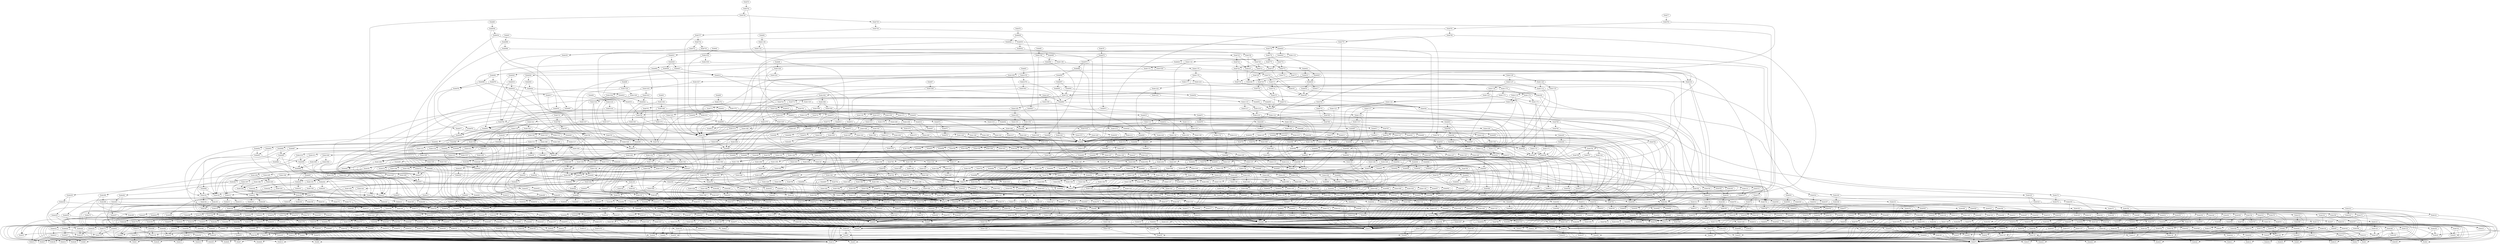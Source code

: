 # Network structure generated by ABC

digraph network {

Node76 -> Node742 [style = solid];
Node77 -> Node783 [style = solid];
Node78 -> Node828 [style = solid];
Node79 -> Node874 [style = solid];
Node80 -> Node936 [style = solid];
Node81 -> Node988 [style = solid];
Node82 -> Node1032 [style = solid];
Node83 -> Node1076 [style = solid];
Node84 -> Node1136 [style = solid];
Node85 -> Node1182 [style = solid];
Node86 -> Node1226 [style = solid];
Node87 -> Node1269 [style = solid];
Node88 -> Node1328 [style = solid];
Node89 -> Node1374 [style = solid];
Node90 -> Node1418 [style = solid];
Node91 -> Node1462 [style = solid];
Node92 -> Node67 [style = solid];
Node92 -> Node68 [style = solid];
Node93 -> Node34 [style = solid];
Node93 -> Node71 [style = solid];
Node94 -> Node71 [style = solid];
Node94 -> Node72 [style = solid];
Node95 -> Node2 [style = solid];
Node95 -> Node94 [style = solid];
Node96 -> Node72 [style = solid];
Node96 -> Node93 [style = solid];
Node97 -> Node95 [style = solid];
Node97 -> Node96 [style = solid];
Node98 -> Node70 [style = solid];
Node98 -> Node97 [style = solid];
Node99 -> Node69 [style = solid];
Node99 -> Node98 [style = solid];
Node100 -> Node33 [style = solid];
Node100 -> Node71 [style = solid];
Node101 -> Node1 [style = solid];
Node101 -> Node94 [style = solid];
Node102 -> Node72 [style = solid];
Node102 -> Node100 [style = solid];
Node103 -> Node101 [style = solid];
Node103 -> Node102 [style = solid];
Node104 -> Node70 [style = solid];
Node104 -> Node103 [style = solid];
Node105 -> Node69 [style = solid];
Node105 -> Node104 [style = solid];
Node106 -> Node99 [style = solid];
Node106 -> Node105 [style = solid];
Node107 -> Node99 [style = solid];
Node107 -> Node105 [style = solid];
Node108 -> Node106 [style = solid];
Node108 -> Node107 [style = solid];
Node109 -> Node35 [style = solid];
Node109 -> Node71 [style = solid];
Node110 -> Node3 [style = solid];
Node110 -> Node94 [style = solid];
Node111 -> Node72 [style = solid];
Node111 -> Node109 [style = solid];
Node112 -> Node110 [style = solid];
Node112 -> Node111 [style = solid];
Node113 -> Node70 [style = solid];
Node113 -> Node112 [style = solid];
Node114 -> Node69 [style = solid];
Node114 -> Node113 [style = solid];
Node115 -> Node105 [style = solid];
Node115 -> Node114 [style = solid];
Node116 -> Node105 [style = solid];
Node116 -> Node114 [style = solid];
Node117 -> Node115 [style = solid];
Node117 -> Node116 [style = solid];
Node118 -> Node36 [style = solid];
Node118 -> Node71 [style = solid];
Node119 -> Node4 [style = solid];
Node119 -> Node94 [style = solid];
Node120 -> Node72 [style = solid];
Node120 -> Node118 [style = solid];
Node121 -> Node119 [style = solid];
Node121 -> Node120 [style = solid];
Node122 -> Node70 [style = solid];
Node122 -> Node121 [style = solid];
Node123 -> Node69 [style = solid];
Node123 -> Node122 [style = solid];
Node124 -> Node105 [style = solid];
Node124 -> Node123 [style = solid];
Node125 -> Node105 [style = solid];
Node125 -> Node123 [style = solid];
Node126 -> Node124 [style = solid];
Node126 -> Node125 [style = solid];
Node127 -> Node41 [style = solid];
Node127 -> Node71 [style = solid];
Node128 -> Node9 [style = solid];
Node128 -> Node94 [style = solid];
Node129 -> Node72 [style = solid];
Node129 -> Node127 [style = solid];
Node130 -> Node128 [style = solid];
Node130 -> Node129 [style = solid];
Node131 -> Node70 [style = solid];
Node131 -> Node130 [style = solid];
Node132 -> Node69 [style = solid];
Node132 -> Node131 [style = solid];
Node133 -> Node105 [style = solid];
Node133 -> Node132 [style = solid];
Node134 -> Node105 [style = solid];
Node134 -> Node132 [style = solid];
Node135 -> Node133 [style = solid];
Node135 -> Node134 [style = solid];
Node136 -> Node42 [style = solid];
Node136 -> Node71 [style = solid];
Node137 -> Node10 [style = solid];
Node137 -> Node94 [style = solid];
Node138 -> Node72 [style = solid];
Node138 -> Node136 [style = solid];
Node139 -> Node137 [style = solid];
Node139 -> Node138 [style = solid];
Node140 -> Node70 [style = solid];
Node140 -> Node139 [style = solid];
Node141 -> Node69 [style = solid];
Node141 -> Node140 [style = solid];
Node142 -> Node105 [style = solid];
Node142 -> Node141 [style = solid];
Node143 -> Node105 [style = solid];
Node143 -> Node141 [style = solid];
Node144 -> Node142 [style = solid];
Node144 -> Node143 [style = solid];
Node145 -> Node43 [style = solid];
Node145 -> Node71 [style = solid];
Node146 -> Node11 [style = solid];
Node146 -> Node94 [style = solid];
Node147 -> Node72 [style = solid];
Node147 -> Node145 [style = solid];
Node148 -> Node146 [style = solid];
Node148 -> Node147 [style = solid];
Node149 -> Node70 [style = solid];
Node149 -> Node148 [style = solid];
Node150 -> Node69 [style = solid];
Node150 -> Node149 [style = solid];
Node151 -> Node105 [style = solid];
Node151 -> Node150 [style = solid];
Node152 -> Node105 [style = solid];
Node152 -> Node150 [style = solid];
Node153 -> Node151 [style = solid];
Node153 -> Node152 [style = solid];
Node154 -> Node44 [style = solid];
Node154 -> Node71 [style = solid];
Node155 -> Node12 [style = solid];
Node155 -> Node94 [style = solid];
Node156 -> Node72 [style = solid];
Node156 -> Node154 [style = solid];
Node157 -> Node155 [style = solid];
Node157 -> Node156 [style = solid];
Node158 -> Node70 [style = solid];
Node158 -> Node157 [style = solid];
Node159 -> Node69 [style = solid];
Node159 -> Node158 [style = solid];
Node160 -> Node105 [style = solid];
Node160 -> Node159 [style = solid];
Node161 -> Node105 [style = solid];
Node161 -> Node159 [style = solid];
Node162 -> Node160 [style = solid];
Node162 -> Node161 [style = solid];
Node163 -> Node135 [style = solid];
Node163 -> Node144 [style = solid];
Node164 -> Node153 [style = solid];
Node164 -> Node162 [style = solid];
Node165 -> Node163 [style = solid];
Node165 -> Node164 [style = solid];
Node166 -> Node37 [style = solid];
Node166 -> Node71 [style = solid];
Node167 -> Node5 [style = solid];
Node167 -> Node94 [style = solid];
Node168 -> Node72 [style = solid];
Node168 -> Node166 [style = solid];
Node169 -> Node167 [style = solid];
Node169 -> Node168 [style = solid];
Node170 -> Node70 [style = solid];
Node170 -> Node169 [style = solid];
Node171 -> Node69 [style = solid];
Node171 -> Node170 [style = solid];
Node172 -> Node105 [style = solid];
Node172 -> Node171 [style = solid];
Node173 -> Node105 [style = solid];
Node173 -> Node171 [style = solid];
Node174 -> Node172 [style = solid];
Node174 -> Node173 [style = solid];
Node175 -> Node38 [style = solid];
Node175 -> Node71 [style = solid];
Node176 -> Node6 [style = solid];
Node176 -> Node94 [style = solid];
Node177 -> Node72 [style = solid];
Node177 -> Node175 [style = solid];
Node178 -> Node176 [style = solid];
Node178 -> Node177 [style = solid];
Node179 -> Node70 [style = solid];
Node179 -> Node178 [style = solid];
Node180 -> Node69 [style = solid];
Node180 -> Node179 [style = solid];
Node181 -> Node105 [style = solid];
Node181 -> Node180 [style = solid];
Node182 -> Node105 [style = solid];
Node182 -> Node180 [style = solid];
Node183 -> Node181 [style = solid];
Node183 -> Node182 [style = solid];
Node184 -> Node39 [style = solid];
Node184 -> Node71 [style = solid];
Node185 -> Node7 [style = solid];
Node185 -> Node94 [style = solid];
Node186 -> Node72 [style = solid];
Node186 -> Node184 [style = solid];
Node187 -> Node185 [style = solid];
Node187 -> Node186 [style = solid];
Node188 -> Node70 [style = solid];
Node188 -> Node187 [style = solid];
Node189 -> Node69 [style = solid];
Node189 -> Node188 [style = solid];
Node190 -> Node105 [style = solid];
Node190 -> Node189 [style = solid];
Node191 -> Node105 [style = solid];
Node191 -> Node189 [style = solid];
Node192 -> Node190 [style = solid];
Node192 -> Node191 [style = solid];
Node193 -> Node40 [style = solid];
Node193 -> Node71 [style = solid];
Node194 -> Node8 [style = solid];
Node194 -> Node94 [style = solid];
Node195 -> Node72 [style = solid];
Node195 -> Node193 [style = solid];
Node196 -> Node194 [style = solid];
Node196 -> Node195 [style = solid];
Node197 -> Node70 [style = solid];
Node197 -> Node196 [style = solid];
Node198 -> Node69 [style = solid];
Node198 -> Node197 [style = solid];
Node199 -> Node105 [style = solid];
Node199 -> Node198 [style = solid];
Node200 -> Node105 [style = solid];
Node200 -> Node198 [style = solid];
Node201 -> Node199 [style = solid];
Node201 -> Node200 [style = solid];
Node202 -> Node174 [style = solid];
Node202 -> Node183 [style = solid];
Node203 -> Node192 [style = solid];
Node203 -> Node201 [style = solid];
Node204 -> Node202 [style = solid];
Node204 -> Node203 [style = solid];
Node205 -> Node45 [style = solid];
Node205 -> Node71 [style = solid];
Node206 -> Node13 [style = solid];
Node206 -> Node94 [style = solid];
Node207 -> Node72 [style = solid];
Node207 -> Node205 [style = solid];
Node208 -> Node206 [style = solid];
Node208 -> Node207 [style = solid];
Node209 -> Node70 [style = solid];
Node209 -> Node208 [style = solid];
Node210 -> Node69 [style = solid];
Node210 -> Node209 [style = solid];
Node211 -> Node105 [style = solid];
Node211 -> Node210 [style = solid];
Node212 -> Node105 [style = solid];
Node212 -> Node210 [style = solid];
Node213 -> Node211 [style = solid];
Node213 -> Node212 [style = solid];
Node214 -> Node46 [style = solid];
Node214 -> Node71 [style = solid];
Node215 -> Node14 [style = solid];
Node215 -> Node94 [style = solid];
Node216 -> Node72 [style = solid];
Node216 -> Node214 [style = solid];
Node217 -> Node215 [style = solid];
Node217 -> Node216 [style = solid];
Node218 -> Node70 [style = solid];
Node218 -> Node217 [style = solid];
Node219 -> Node69 [style = solid];
Node219 -> Node218 [style = solid];
Node220 -> Node105 [style = solid];
Node220 -> Node219 [style = solid];
Node221 -> Node105 [style = solid];
Node221 -> Node219 [style = solid];
Node222 -> Node220 [style = solid];
Node222 -> Node221 [style = solid];
Node223 -> Node47 [style = solid];
Node223 -> Node71 [style = solid];
Node224 -> Node15 [style = solid];
Node224 -> Node94 [style = solid];
Node225 -> Node72 [style = solid];
Node225 -> Node223 [style = solid];
Node226 -> Node224 [style = solid];
Node226 -> Node225 [style = solid];
Node227 -> Node70 [style = solid];
Node227 -> Node226 [style = solid];
Node228 -> Node69 [style = solid];
Node228 -> Node227 [style = solid];
Node229 -> Node105 [style = solid];
Node229 -> Node228 [style = solid];
Node230 -> Node105 [style = solid];
Node230 -> Node228 [style = solid];
Node231 -> Node229 [style = solid];
Node231 -> Node230 [style = solid];
Node232 -> Node48 [style = solid];
Node232 -> Node71 [style = solid];
Node233 -> Node16 [style = solid];
Node233 -> Node94 [style = solid];
Node234 -> Node72 [style = solid];
Node234 -> Node232 [style = solid];
Node235 -> Node233 [style = solid];
Node235 -> Node234 [style = solid];
Node236 -> Node70 [style = solid];
Node236 -> Node235 [style = solid];
Node237 -> Node69 [style = solid];
Node237 -> Node236 [style = solid];
Node238 -> Node105 [style = solid];
Node238 -> Node237 [style = solid];
Node239 -> Node105 [style = solid];
Node239 -> Node237 [style = solid];
Node240 -> Node238 [style = solid];
Node240 -> Node239 [style = solid];
Node241 -> Node213 [style = solid];
Node241 -> Node222 [style = solid];
Node242 -> Node231 [style = solid];
Node242 -> Node240 [style = solid];
Node243 -> Node241 [style = solid];
Node243 -> Node242 [style = solid];
Node244 -> Node165 [style = solid];
Node244 -> Node204 [style = solid];
Node245 -> Node105 [style = solid];
Node245 -> Node244 [style = solid];
Node246 -> Node243 [style = solid];
Node246 -> Node245 [style = solid];
Node247 -> Node108 [style = solid];
Node247 -> Node117 [style = solid];
Node248 -> Node126 [style = solid];
Node248 -> Node246 [style = solid];
Node249 -> Node247 [style = solid];
Node249 -> Node248 [style = solid];
Node250 -> Node49 [style = solid];
Node250 -> Node71 [style = solid];
Node251 -> Node71 [style = solid];
Node251 -> Node72 [style = solid];
Node252 -> Node94 [style = solid];
Node252 -> Node251 [style = solid];
Node253 -> Node72 [style = solid];
Node253 -> Node250 [style = solid];
Node254 -> Node17 [style = solid];
Node254 -> Node252 [style = solid];
Node255 -> Node253 [style = solid];
Node255 -> Node254 [style = solid];
Node256 -> Node69 [style = solid];
Node256 -> Node70 [style = solid];
Node257 -> Node71 [style = solid];
Node257 -> Node72 [style = solid];
Node258 -> Node70 [style = solid];
Node258 -> Node257 [style = solid];
Node259 -> Node49 [style = solid];
Node259 -> Node69 [style = solid];
Node260 -> Node258 [style = solid];
Node260 -> Node259 [style = solid];
Node261 -> Node255 [style = solid];
Node261 -> Node256 [style = solid];
Node262 -> Node260 [style = solid];
Node262 -> Node261 [style = solid];
Node263 -> Node66 [style = solid];
Node263 -> Node262 [style = solid];
Node264 -> Node66 [style = solid];
Node264 -> Node249 [style = solid];
Node265 -> Node263 [style = solid];
Node265 -> Node264 [style = solid];
Node266 -> Node66 [style = solid];
Node266 -> Node92 [style = solid];
Node267 -> Node249 [style = solid];
Node267 -> Node266 [style = solid];
Node268 -> Node92 [style = solid];
Node268 -> Node265 [style = solid];
Node269 -> Node267 [style = solid];
Node269 -> Node268 [style = solid];
Node270 -> Node1 [style = solid];
Node270 -> Node71 [style = solid];
Node271 -> Node100 [style = solid];
Node271 -> Node270 [style = solid];
Node272 -> Node70 [style = solid];
Node272 -> Node271 [style = solid];
Node273 -> Node72 [style = solid];
Node273 -> Node272 [style = solid];
Node274 -> Node70 [style = solid];
Node274 -> Node71 [style = solid];
Node275 -> Node49 [style = solid];
Node275 -> Node274 [style = solid];
Node276 -> Node70 [style = solid];
Node276 -> Node71 [style = solid];
Node277 -> Node17 [style = solid];
Node277 -> Node276 [style = solid];
Node278 -> Node275 [style = solid];
Node278 -> Node277 [style = solid];
Node279 -> Node72 [style = solid];
Node279 -> Node278 [style = solid];
Node280 -> Node273 [style = solid];
Node280 -> Node279 [style = solid];
Node281 -> Node69 [style = solid];
Node281 -> Node280 [style = solid];
Node282 -> Node33 [style = solid];
Node282 -> Node69 [style = solid];
Node283 -> Node70 [style = solid];
Node283 -> Node282 [style = solid];
Node284 -> Node71 [style = solid];
Node284 -> Node283 [style = solid];
Node285 -> Node72 [style = solid];
Node285 -> Node284 [style = solid];
Node286 -> Node72 [style = solid];
Node286 -> Node100 [style = solid];
Node287 -> Node1 [style = solid];
Node287 -> Node252 [style = solid];
Node288 -> Node286 [style = solid];
Node288 -> Node287 [style = solid];
Node289 -> Node69 [style = solid];
Node289 -> Node288 [style = solid];
Node290 -> Node70 [style = solid];
Node290 -> Node289 [style = solid];
Node291 -> Node285 [style = solid];
Node291 -> Node290 [style = solid];
Node292 -> Node65 [style = solid];
Node292 -> Node67 [style = solid];
Node293 -> Node66 [style = solid];
Node293 -> Node67 [style = solid];
Node294 -> Node292 [style = solid];
Node294 -> Node293 [style = solid];
Node295 -> Node65 [style = solid];
Node295 -> Node66 [style = solid];
Node296 -> Node68 [style = solid];
Node296 -> Node294 [style = solid];
Node297 -> Node295 [style = solid];
Node297 -> Node296 [style = solid];
Node298 -> Node291 [style = solid];
Node298 -> Node297 [style = solid];
Node299 -> Node291 [style = solid];
Node299 -> Node297 [style = solid];
Node300 -> Node298 [style = solid];
Node300 -> Node299 [style = solid];
Node301 -> Node281 [style = solid];
Node301 -> Node300 [style = solid];
Node302 -> Node281 [style = solid];
Node302 -> Node300 [style = solid];
Node303 -> Node301 [style = solid];
Node303 -> Node302 [style = solid];
Node304 -> Node34 [style = solid];
Node304 -> Node69 [style = solid];
Node305 -> Node70 [style = solid];
Node305 -> Node304 [style = solid];
Node306 -> Node71 [style = solid];
Node306 -> Node305 [style = solid];
Node307 -> Node72 [style = solid];
Node307 -> Node306 [style = solid];
Node308 -> Node72 [style = solid];
Node308 -> Node93 [style = solid];
Node309 -> Node2 [style = solid];
Node309 -> Node252 [style = solid];
Node310 -> Node308 [style = solid];
Node310 -> Node309 [style = solid];
Node311 -> Node69 [style = solid];
Node311 -> Node310 [style = solid];
Node312 -> Node70 [style = solid];
Node312 -> Node311 [style = solid];
Node313 -> Node307 [style = solid];
Node313 -> Node312 [style = solid];
Node314 -> Node297 [style = solid];
Node314 -> Node313 [style = solid];
Node315 -> Node297 [style = solid];
Node315 -> Node313 [style = solid];
Node316 -> Node314 [style = solid];
Node316 -> Node315 [style = solid];
Node317 -> Node2 [style = solid];
Node317 -> Node71 [style = solid];
Node318 -> Node93 [style = solid];
Node318 -> Node317 [style = solid];
Node319 -> Node70 [style = solid];
Node319 -> Node318 [style = solid];
Node320 -> Node72 [style = solid];
Node320 -> Node319 [style = solid];
Node321 -> Node50 [style = solid];
Node321 -> Node274 [style = solid];
Node322 -> Node18 [style = solid];
Node322 -> Node276 [style = solid];
Node323 -> Node321 [style = solid];
Node323 -> Node322 [style = solid];
Node324 -> Node72 [style = solid];
Node324 -> Node323 [style = solid];
Node325 -> Node320 [style = solid];
Node325 -> Node324 [style = solid];
Node326 -> Node69 [style = solid];
Node326 -> Node325 [style = solid];
Node327 -> Node316 [style = solid];
Node327 -> Node326 [style = solid];
Node328 -> Node35 [style = solid];
Node328 -> Node69 [style = solid];
Node329 -> Node70 [style = solid];
Node329 -> Node328 [style = solid];
Node330 -> Node71 [style = solid];
Node330 -> Node329 [style = solid];
Node331 -> Node72 [style = solid];
Node331 -> Node330 [style = solid];
Node332 -> Node72 [style = solid];
Node332 -> Node109 [style = solid];
Node333 -> Node3 [style = solid];
Node333 -> Node252 [style = solid];
Node334 -> Node332 [style = solid];
Node334 -> Node333 [style = solid];
Node335 -> Node69 [style = solid];
Node335 -> Node334 [style = solid];
Node336 -> Node70 [style = solid];
Node336 -> Node335 [style = solid];
Node337 -> Node331 [style = solid];
Node337 -> Node336 [style = solid];
Node338 -> Node297 [style = solid];
Node338 -> Node337 [style = solid];
Node339 -> Node297 [style = solid];
Node339 -> Node337 [style = solid];
Node340 -> Node338 [style = solid];
Node340 -> Node339 [style = solid];
Node341 -> Node3 [style = solid];
Node341 -> Node71 [style = solid];
Node342 -> Node109 [style = solid];
Node342 -> Node341 [style = solid];
Node343 -> Node70 [style = solid];
Node343 -> Node342 [style = solid];
Node344 -> Node72 [style = solid];
Node344 -> Node343 [style = solid];
Node345 -> Node51 [style = solid];
Node345 -> Node274 [style = solid];
Node346 -> Node19 [style = solid];
Node346 -> Node276 [style = solid];
Node347 -> Node345 [style = solid];
Node347 -> Node346 [style = solid];
Node348 -> Node72 [style = solid];
Node348 -> Node347 [style = solid];
Node349 -> Node344 [style = solid];
Node349 -> Node348 [style = solid];
Node350 -> Node69 [style = solid];
Node350 -> Node349 [style = solid];
Node351 -> Node340 [style = solid];
Node351 -> Node350 [style = solid];
Node352 -> Node36 [style = solid];
Node352 -> Node69 [style = solid];
Node353 -> Node70 [style = solid];
Node353 -> Node352 [style = solid];
Node354 -> Node71 [style = solid];
Node354 -> Node353 [style = solid];
Node355 -> Node72 [style = solid];
Node355 -> Node354 [style = solid];
Node356 -> Node72 [style = solid];
Node356 -> Node118 [style = solid];
Node357 -> Node4 [style = solid];
Node357 -> Node252 [style = solid];
Node358 -> Node356 [style = solid];
Node358 -> Node357 [style = solid];
Node359 -> Node69 [style = solid];
Node359 -> Node358 [style = solid];
Node360 -> Node70 [style = solid];
Node360 -> Node359 [style = solid];
Node361 -> Node355 [style = solid];
Node361 -> Node360 [style = solid];
Node362 -> Node297 [style = solid];
Node362 -> Node361 [style = solid];
Node363 -> Node297 [style = solid];
Node363 -> Node361 [style = solid];
Node364 -> Node362 [style = solid];
Node364 -> Node363 [style = solid];
Node365 -> Node4 [style = solid];
Node365 -> Node71 [style = solid];
Node366 -> Node118 [style = solid];
Node366 -> Node365 [style = solid];
Node367 -> Node70 [style = solid];
Node367 -> Node366 [style = solid];
Node368 -> Node72 [style = solid];
Node368 -> Node367 [style = solid];
Node369 -> Node52 [style = solid];
Node369 -> Node274 [style = solid];
Node370 -> Node20 [style = solid];
Node370 -> Node276 [style = solid];
Node371 -> Node369 [style = solid];
Node371 -> Node370 [style = solid];
Node372 -> Node72 [style = solid];
Node372 -> Node371 [style = solid];
Node373 -> Node368 [style = solid];
Node373 -> Node372 [style = solid];
Node374 -> Node69 [style = solid];
Node374 -> Node373 [style = solid];
Node375 -> Node364 [style = solid];
Node375 -> Node374 [style = solid];
Node376 -> Node66 [style = solid];
Node376 -> Node67 [style = solid];
Node377 -> Node65 [style = solid];
Node377 -> Node376 [style = solid];
Node378 -> Node65 [style = solid];
Node378 -> Node67 [style = solid];
Node379 -> Node66 [style = solid];
Node379 -> Node378 [style = solid];
Node380 -> Node377 [style = solid];
Node380 -> Node379 [style = solid];
Node381 -> Node68 [style = solid];
Node381 -> Node380 [style = solid];
Node382 -> Node13 [style = solid];
Node382 -> Node71 [style = solid];
Node383 -> Node205 [style = solid];
Node383 -> Node382 [style = solid];
Node384 -> Node70 [style = solid];
Node384 -> Node383 [style = solid];
Node385 -> Node72 [style = solid];
Node385 -> Node384 [style = solid];
Node386 -> Node61 [style = solid];
Node386 -> Node274 [style = solid];
Node387 -> Node29 [style = solid];
Node387 -> Node276 [style = solid];
Node388 -> Node386 [style = solid];
Node388 -> Node387 [style = solid];
Node389 -> Node72 [style = solid];
Node389 -> Node388 [style = solid];
Node390 -> Node385 [style = solid];
Node390 -> Node389 [style = solid];
Node391 -> Node69 [style = solid];
Node391 -> Node390 [style = solid];
Node392 -> Node45 [style = solid];
Node392 -> Node69 [style = solid];
Node393 -> Node70 [style = solid];
Node393 -> Node392 [style = solid];
Node394 -> Node71 [style = solid];
Node394 -> Node393 [style = solid];
Node395 -> Node72 [style = solid];
Node395 -> Node394 [style = solid];
Node396 -> Node72 [style = solid];
Node396 -> Node205 [style = solid];
Node397 -> Node13 [style = solid];
Node397 -> Node252 [style = solid];
Node398 -> Node396 [style = solid];
Node398 -> Node397 [style = solid];
Node399 -> Node69 [style = solid];
Node399 -> Node398 [style = solid];
Node400 -> Node70 [style = solid];
Node400 -> Node399 [style = solid];
Node401 -> Node395 [style = solid];
Node401 -> Node400 [style = solid];
Node402 -> Node297 [style = solid];
Node402 -> Node401 [style = solid];
Node403 -> Node297 [style = solid];
Node403 -> Node401 [style = solid];
Node404 -> Node402 [style = solid];
Node404 -> Node403 [style = solid];
Node405 -> Node14 [style = solid];
Node405 -> Node71 [style = solid];
Node406 -> Node214 [style = solid];
Node406 -> Node405 [style = solid];
Node407 -> Node70 [style = solid];
Node407 -> Node406 [style = solid];
Node408 -> Node72 [style = solid];
Node408 -> Node407 [style = solid];
Node409 -> Node62 [style = solid];
Node409 -> Node274 [style = solid];
Node410 -> Node30 [style = solid];
Node410 -> Node276 [style = solid];
Node411 -> Node409 [style = solid];
Node411 -> Node410 [style = solid];
Node412 -> Node72 [style = solid];
Node412 -> Node411 [style = solid];
Node413 -> Node408 [style = solid];
Node413 -> Node412 [style = solid];
Node414 -> Node69 [style = solid];
Node414 -> Node413 [style = solid];
Node415 -> Node46 [style = solid];
Node415 -> Node69 [style = solid];
Node416 -> Node70 [style = solid];
Node416 -> Node415 [style = solid];
Node417 -> Node71 [style = solid];
Node417 -> Node416 [style = solid];
Node418 -> Node72 [style = solid];
Node418 -> Node417 [style = solid];
Node419 -> Node72 [style = solid];
Node419 -> Node214 [style = solid];
Node420 -> Node14 [style = solid];
Node420 -> Node252 [style = solid];
Node421 -> Node419 [style = solid];
Node421 -> Node420 [style = solid];
Node422 -> Node69 [style = solid];
Node422 -> Node421 [style = solid];
Node423 -> Node70 [style = solid];
Node423 -> Node422 [style = solid];
Node424 -> Node418 [style = solid];
Node424 -> Node423 [style = solid];
Node425 -> Node297 [style = solid];
Node425 -> Node424 [style = solid];
Node426 -> Node297 [style = solid];
Node426 -> Node424 [style = solid];
Node427 -> Node425 [style = solid];
Node427 -> Node426 [style = solid];
Node428 -> Node391 [style = solid];
Node428 -> Node404 [style = solid];
Node429 -> Node414 [style = solid];
Node429 -> Node427 [style = solid];
Node430 -> Node428 [style = solid];
Node430 -> Node429 [style = solid];
Node431 -> Node15 [style = solid];
Node431 -> Node71 [style = solid];
Node432 -> Node223 [style = solid];
Node432 -> Node431 [style = solid];
Node433 -> Node70 [style = solid];
Node433 -> Node432 [style = solid];
Node434 -> Node72 [style = solid];
Node434 -> Node433 [style = solid];
Node435 -> Node63 [style = solid];
Node435 -> Node274 [style = solid];
Node436 -> Node31 [style = solid];
Node436 -> Node276 [style = solid];
Node437 -> Node435 [style = solid];
Node437 -> Node436 [style = solid];
Node438 -> Node72 [style = solid];
Node438 -> Node437 [style = solid];
Node439 -> Node434 [style = solid];
Node439 -> Node438 [style = solid];
Node440 -> Node69 [style = solid];
Node440 -> Node439 [style = solid];
Node441 -> Node47 [style = solid];
Node441 -> Node69 [style = solid];
Node442 -> Node70 [style = solid];
Node442 -> Node441 [style = solid];
Node443 -> Node71 [style = solid];
Node443 -> Node442 [style = solid];
Node444 -> Node72 [style = solid];
Node444 -> Node443 [style = solid];
Node445 -> Node72 [style = solid];
Node445 -> Node223 [style = solid];
Node446 -> Node15 [style = solid];
Node446 -> Node252 [style = solid];
Node447 -> Node445 [style = solid];
Node447 -> Node446 [style = solid];
Node448 -> Node69 [style = solid];
Node448 -> Node447 [style = solid];
Node449 -> Node70 [style = solid];
Node449 -> Node448 [style = solid];
Node450 -> Node444 [style = solid];
Node450 -> Node449 [style = solid];
Node451 -> Node297 [style = solid];
Node451 -> Node450 [style = solid];
Node452 -> Node297 [style = solid];
Node452 -> Node450 [style = solid];
Node453 -> Node451 [style = solid];
Node453 -> Node452 [style = solid];
Node454 -> Node16 [style = solid];
Node454 -> Node71 [style = solid];
Node455 -> Node232 [style = solid];
Node455 -> Node454 [style = solid];
Node456 -> Node70 [style = solid];
Node456 -> Node455 [style = solid];
Node457 -> Node72 [style = solid];
Node457 -> Node456 [style = solid];
Node458 -> Node64 [style = solid];
Node458 -> Node274 [style = solid];
Node459 -> Node32 [style = solid];
Node459 -> Node276 [style = solid];
Node460 -> Node458 [style = solid];
Node460 -> Node459 [style = solid];
Node461 -> Node72 [style = solid];
Node461 -> Node460 [style = solid];
Node462 -> Node457 [style = solid];
Node462 -> Node461 [style = solid];
Node463 -> Node69 [style = solid];
Node463 -> Node462 [style = solid];
Node464 -> Node48 [style = solid];
Node464 -> Node69 [style = solid];
Node465 -> Node70 [style = solid];
Node465 -> Node464 [style = solid];
Node466 -> Node71 [style = solid];
Node466 -> Node465 [style = solid];
Node467 -> Node72 [style = solid];
Node467 -> Node466 [style = solid];
Node468 -> Node72 [style = solid];
Node468 -> Node232 [style = solid];
Node469 -> Node16 [style = solid];
Node469 -> Node252 [style = solid];
Node470 -> Node468 [style = solid];
Node470 -> Node469 [style = solid];
Node471 -> Node69 [style = solid];
Node471 -> Node470 [style = solid];
Node472 -> Node70 [style = solid];
Node472 -> Node471 [style = solid];
Node473 -> Node467 [style = solid];
Node473 -> Node472 [style = solid];
Node474 -> Node297 [style = solid];
Node474 -> Node473 [style = solid];
Node475 -> Node297 [style = solid];
Node475 -> Node473 [style = solid];
Node476 -> Node474 [style = solid];
Node476 -> Node475 [style = solid];
Node477 -> Node440 [style = solid];
Node477 -> Node453 [style = solid];
Node478 -> Node463 [style = solid];
Node478 -> Node476 [style = solid];
Node479 -> Node477 [style = solid];
Node479 -> Node478 [style = solid];
Node480 -> Node430 [style = solid];
Node480 -> Node479 [style = solid];
Node481 -> Node381 [style = solid];
Node481 -> Node480 [style = solid];
Node482 -> Node463 [style = solid];
Node482 -> Node476 [style = solid];
Node483 -> Node440 [style = solid];
Node483 -> Node453 [style = solid];
Node484 -> Node477 [style = solid];
Node484 -> Node482 [style = solid];
Node485 -> Node483 [style = solid];
Node485 -> Node484 [style = solid];
Node486 -> Node429 [style = solid];
Node486 -> Node485 [style = solid];
Node487 -> Node414 [style = solid];
Node487 -> Node427 [style = solid];
Node488 -> Node486 [style = solid];
Node488 -> Node487 [style = solid];
Node489 -> Node428 [style = solid];
Node489 -> Node488 [style = solid];
Node490 -> Node391 [style = solid];
Node490 -> Node404 [style = solid];
Node491 -> Node489 [style = solid];
Node491 -> Node490 [style = solid];
Node492 -> Node481 [style = solid];
Node492 -> Node491 [style = solid];
Node493 -> Node9 [style = solid];
Node493 -> Node71 [style = solid];
Node494 -> Node127 [style = solid];
Node494 -> Node493 [style = solid];
Node495 -> Node70 [style = solid];
Node495 -> Node494 [style = solid];
Node496 -> Node72 [style = solid];
Node496 -> Node495 [style = solid];
Node497 -> Node57 [style = solid];
Node497 -> Node274 [style = solid];
Node498 -> Node25 [style = solid];
Node498 -> Node276 [style = solid];
Node499 -> Node497 [style = solid];
Node499 -> Node498 [style = solid];
Node500 -> Node72 [style = solid];
Node500 -> Node499 [style = solid];
Node501 -> Node496 [style = solid];
Node501 -> Node500 [style = solid];
Node502 -> Node69 [style = solid];
Node502 -> Node501 [style = solid];
Node503 -> Node41 [style = solid];
Node503 -> Node69 [style = solid];
Node504 -> Node70 [style = solid];
Node504 -> Node503 [style = solid];
Node505 -> Node71 [style = solid];
Node505 -> Node504 [style = solid];
Node506 -> Node72 [style = solid];
Node506 -> Node505 [style = solid];
Node507 -> Node72 [style = solid];
Node507 -> Node127 [style = solid];
Node508 -> Node9 [style = solid];
Node508 -> Node252 [style = solid];
Node509 -> Node507 [style = solid];
Node509 -> Node508 [style = solid];
Node510 -> Node69 [style = solid];
Node510 -> Node509 [style = solid];
Node511 -> Node70 [style = solid];
Node511 -> Node510 [style = solid];
Node512 -> Node506 [style = solid];
Node512 -> Node511 [style = solid];
Node513 -> Node297 [style = solid];
Node513 -> Node512 [style = solid];
Node514 -> Node297 [style = solid];
Node514 -> Node512 [style = solid];
Node515 -> Node513 [style = solid];
Node515 -> Node514 [style = solid];
Node516 -> Node10 [style = solid];
Node516 -> Node71 [style = solid];
Node517 -> Node136 [style = solid];
Node517 -> Node516 [style = solid];
Node518 -> Node70 [style = solid];
Node518 -> Node517 [style = solid];
Node519 -> Node72 [style = solid];
Node519 -> Node518 [style = solid];
Node520 -> Node58 [style = solid];
Node520 -> Node274 [style = solid];
Node521 -> Node26 [style = solid];
Node521 -> Node276 [style = solid];
Node522 -> Node520 [style = solid];
Node522 -> Node521 [style = solid];
Node523 -> Node72 [style = solid];
Node523 -> Node522 [style = solid];
Node524 -> Node519 [style = solid];
Node524 -> Node523 [style = solid];
Node525 -> Node69 [style = solid];
Node525 -> Node524 [style = solid];
Node526 -> Node42 [style = solid];
Node526 -> Node69 [style = solid];
Node527 -> Node70 [style = solid];
Node527 -> Node526 [style = solid];
Node528 -> Node71 [style = solid];
Node528 -> Node527 [style = solid];
Node529 -> Node72 [style = solid];
Node529 -> Node528 [style = solid];
Node530 -> Node72 [style = solid];
Node530 -> Node136 [style = solid];
Node531 -> Node10 [style = solid];
Node531 -> Node252 [style = solid];
Node532 -> Node530 [style = solid];
Node532 -> Node531 [style = solid];
Node533 -> Node69 [style = solid];
Node533 -> Node532 [style = solid];
Node534 -> Node70 [style = solid];
Node534 -> Node533 [style = solid];
Node535 -> Node529 [style = solid];
Node535 -> Node534 [style = solid];
Node536 -> Node297 [style = solid];
Node536 -> Node535 [style = solid];
Node537 -> Node297 [style = solid];
Node537 -> Node535 [style = solid];
Node538 -> Node536 [style = solid];
Node538 -> Node537 [style = solid];
Node539 -> Node502 [style = solid];
Node539 -> Node515 [style = solid];
Node540 -> Node525 [style = solid];
Node540 -> Node538 [style = solid];
Node541 -> Node539 [style = solid];
Node541 -> Node540 [style = solid];
Node542 -> Node11 [style = solid];
Node542 -> Node71 [style = solid];
Node543 -> Node145 [style = solid];
Node543 -> Node542 [style = solid];
Node544 -> Node70 [style = solid];
Node544 -> Node543 [style = solid];
Node545 -> Node72 [style = solid];
Node545 -> Node544 [style = solid];
Node546 -> Node59 [style = solid];
Node546 -> Node274 [style = solid];
Node547 -> Node27 [style = solid];
Node547 -> Node276 [style = solid];
Node548 -> Node546 [style = solid];
Node548 -> Node547 [style = solid];
Node549 -> Node72 [style = solid];
Node549 -> Node548 [style = solid];
Node550 -> Node545 [style = solid];
Node550 -> Node549 [style = solid];
Node551 -> Node69 [style = solid];
Node551 -> Node550 [style = solid];
Node552 -> Node43 [style = solid];
Node552 -> Node69 [style = solid];
Node553 -> Node70 [style = solid];
Node553 -> Node552 [style = solid];
Node554 -> Node71 [style = solid];
Node554 -> Node553 [style = solid];
Node555 -> Node72 [style = solid];
Node555 -> Node554 [style = solid];
Node556 -> Node72 [style = solid];
Node556 -> Node145 [style = solid];
Node557 -> Node11 [style = solid];
Node557 -> Node252 [style = solid];
Node558 -> Node556 [style = solid];
Node558 -> Node557 [style = solid];
Node559 -> Node69 [style = solid];
Node559 -> Node558 [style = solid];
Node560 -> Node70 [style = solid];
Node560 -> Node559 [style = solid];
Node561 -> Node555 [style = solid];
Node561 -> Node560 [style = solid];
Node562 -> Node297 [style = solid];
Node562 -> Node561 [style = solid];
Node563 -> Node297 [style = solid];
Node563 -> Node561 [style = solid];
Node564 -> Node562 [style = solid];
Node564 -> Node563 [style = solid];
Node565 -> Node12 [style = solid];
Node565 -> Node71 [style = solid];
Node566 -> Node154 [style = solid];
Node566 -> Node565 [style = solid];
Node567 -> Node70 [style = solid];
Node567 -> Node566 [style = solid];
Node568 -> Node72 [style = solid];
Node568 -> Node567 [style = solid];
Node569 -> Node60 [style = solid];
Node569 -> Node274 [style = solid];
Node570 -> Node28 [style = solid];
Node570 -> Node276 [style = solid];
Node571 -> Node569 [style = solid];
Node571 -> Node570 [style = solid];
Node572 -> Node72 [style = solid];
Node572 -> Node571 [style = solid];
Node573 -> Node568 [style = solid];
Node573 -> Node572 [style = solid];
Node574 -> Node69 [style = solid];
Node574 -> Node573 [style = solid];
Node575 -> Node44 [style = solid];
Node575 -> Node69 [style = solid];
Node576 -> Node70 [style = solid];
Node576 -> Node575 [style = solid];
Node577 -> Node71 [style = solid];
Node577 -> Node576 [style = solid];
Node578 -> Node72 [style = solid];
Node578 -> Node577 [style = solid];
Node579 -> Node72 [style = solid];
Node579 -> Node154 [style = solid];
Node580 -> Node12 [style = solid];
Node580 -> Node252 [style = solid];
Node581 -> Node579 [style = solid];
Node581 -> Node580 [style = solid];
Node582 -> Node69 [style = solid];
Node582 -> Node581 [style = solid];
Node583 -> Node70 [style = solid];
Node583 -> Node582 [style = solid];
Node584 -> Node578 [style = solid];
Node584 -> Node583 [style = solid];
Node585 -> Node297 [style = solid];
Node585 -> Node584 [style = solid];
Node586 -> Node297 [style = solid];
Node586 -> Node584 [style = solid];
Node587 -> Node585 [style = solid];
Node587 -> Node586 [style = solid];
Node588 -> Node551 [style = solid];
Node588 -> Node564 [style = solid];
Node589 -> Node574 [style = solid];
Node589 -> Node587 [style = solid];
Node590 -> Node588 [style = solid];
Node590 -> Node589 [style = solid];
Node591 -> Node541 [style = solid];
Node591 -> Node590 [style = solid];
Node592 -> Node574 [style = solid];
Node592 -> Node587 [style = solid];
Node593 -> Node551 [style = solid];
Node593 -> Node564 [style = solid];
Node594 -> Node588 [style = solid];
Node594 -> Node592 [style = solid];
Node595 -> Node593 [style = solid];
Node595 -> Node594 [style = solid];
Node596 -> Node540 [style = solid];
Node596 -> Node595 [style = solid];
Node597 -> Node525 [style = solid];
Node597 -> Node538 [style = solid];
Node598 -> Node596 [style = solid];
Node598 -> Node597 [style = solid];
Node599 -> Node539 [style = solid];
Node599 -> Node598 [style = solid];
Node600 -> Node502 [style = solid];
Node600 -> Node515 [style = solid];
Node601 -> Node599 [style = solid];
Node601 -> Node600 [style = solid];
Node602 -> Node492 [style = solid];
Node602 -> Node591 [style = solid];
Node603 -> Node601 [style = solid];
Node603 -> Node602 [style = solid];
Node604 -> Node5 [style = solid];
Node604 -> Node71 [style = solid];
Node605 -> Node166 [style = solid];
Node605 -> Node604 [style = solid];
Node606 -> Node70 [style = solid];
Node606 -> Node605 [style = solid];
Node607 -> Node72 [style = solid];
Node607 -> Node606 [style = solid];
Node608 -> Node53 [style = solid];
Node608 -> Node274 [style = solid];
Node609 -> Node21 [style = solid];
Node609 -> Node276 [style = solid];
Node610 -> Node608 [style = solid];
Node610 -> Node609 [style = solid];
Node611 -> Node72 [style = solid];
Node611 -> Node610 [style = solid];
Node612 -> Node607 [style = solid];
Node612 -> Node611 [style = solid];
Node613 -> Node69 [style = solid];
Node613 -> Node612 [style = solid];
Node614 -> Node37 [style = solid];
Node614 -> Node69 [style = solid];
Node615 -> Node70 [style = solid];
Node615 -> Node614 [style = solid];
Node616 -> Node71 [style = solid];
Node616 -> Node615 [style = solid];
Node617 -> Node72 [style = solid];
Node617 -> Node616 [style = solid];
Node618 -> Node72 [style = solid];
Node618 -> Node166 [style = solid];
Node619 -> Node5 [style = solid];
Node619 -> Node252 [style = solid];
Node620 -> Node618 [style = solid];
Node620 -> Node619 [style = solid];
Node621 -> Node69 [style = solid];
Node621 -> Node620 [style = solid];
Node622 -> Node70 [style = solid];
Node622 -> Node621 [style = solid];
Node623 -> Node617 [style = solid];
Node623 -> Node622 [style = solid];
Node624 -> Node297 [style = solid];
Node624 -> Node623 [style = solid];
Node625 -> Node297 [style = solid];
Node625 -> Node623 [style = solid];
Node626 -> Node624 [style = solid];
Node626 -> Node625 [style = solid];
Node627 -> Node6 [style = solid];
Node627 -> Node71 [style = solid];
Node628 -> Node175 [style = solid];
Node628 -> Node627 [style = solid];
Node629 -> Node70 [style = solid];
Node629 -> Node628 [style = solid];
Node630 -> Node72 [style = solid];
Node630 -> Node629 [style = solid];
Node631 -> Node54 [style = solid];
Node631 -> Node274 [style = solid];
Node632 -> Node22 [style = solid];
Node632 -> Node276 [style = solid];
Node633 -> Node631 [style = solid];
Node633 -> Node632 [style = solid];
Node634 -> Node72 [style = solid];
Node634 -> Node633 [style = solid];
Node635 -> Node630 [style = solid];
Node635 -> Node634 [style = solid];
Node636 -> Node69 [style = solid];
Node636 -> Node635 [style = solid];
Node637 -> Node38 [style = solid];
Node637 -> Node69 [style = solid];
Node638 -> Node70 [style = solid];
Node638 -> Node637 [style = solid];
Node639 -> Node71 [style = solid];
Node639 -> Node638 [style = solid];
Node640 -> Node72 [style = solid];
Node640 -> Node639 [style = solid];
Node641 -> Node72 [style = solid];
Node641 -> Node175 [style = solid];
Node642 -> Node6 [style = solid];
Node642 -> Node252 [style = solid];
Node643 -> Node641 [style = solid];
Node643 -> Node642 [style = solid];
Node644 -> Node69 [style = solid];
Node644 -> Node643 [style = solid];
Node645 -> Node70 [style = solid];
Node645 -> Node644 [style = solid];
Node646 -> Node640 [style = solid];
Node646 -> Node645 [style = solid];
Node647 -> Node297 [style = solid];
Node647 -> Node646 [style = solid];
Node648 -> Node297 [style = solid];
Node648 -> Node646 [style = solid];
Node649 -> Node647 [style = solid];
Node649 -> Node648 [style = solid];
Node650 -> Node613 [style = solid];
Node650 -> Node626 [style = solid];
Node651 -> Node636 [style = solid];
Node651 -> Node649 [style = solid];
Node652 -> Node650 [style = solid];
Node652 -> Node651 [style = solid];
Node653 -> Node7 [style = solid];
Node653 -> Node71 [style = solid];
Node654 -> Node184 [style = solid];
Node654 -> Node653 [style = solid];
Node655 -> Node70 [style = solid];
Node655 -> Node654 [style = solid];
Node656 -> Node72 [style = solid];
Node656 -> Node655 [style = solid];
Node657 -> Node55 [style = solid];
Node657 -> Node274 [style = solid];
Node658 -> Node23 [style = solid];
Node658 -> Node276 [style = solid];
Node659 -> Node657 [style = solid];
Node659 -> Node658 [style = solid];
Node660 -> Node72 [style = solid];
Node660 -> Node659 [style = solid];
Node661 -> Node656 [style = solid];
Node661 -> Node660 [style = solid];
Node662 -> Node69 [style = solid];
Node662 -> Node661 [style = solid];
Node663 -> Node39 [style = solid];
Node663 -> Node69 [style = solid];
Node664 -> Node70 [style = solid];
Node664 -> Node663 [style = solid];
Node665 -> Node71 [style = solid];
Node665 -> Node664 [style = solid];
Node666 -> Node72 [style = solid];
Node666 -> Node665 [style = solid];
Node667 -> Node72 [style = solid];
Node667 -> Node184 [style = solid];
Node668 -> Node7 [style = solid];
Node668 -> Node252 [style = solid];
Node669 -> Node667 [style = solid];
Node669 -> Node668 [style = solid];
Node670 -> Node69 [style = solid];
Node670 -> Node669 [style = solid];
Node671 -> Node70 [style = solid];
Node671 -> Node670 [style = solid];
Node672 -> Node666 [style = solid];
Node672 -> Node671 [style = solid];
Node673 -> Node297 [style = solid];
Node673 -> Node672 [style = solid];
Node674 -> Node297 [style = solid];
Node674 -> Node672 [style = solid];
Node675 -> Node673 [style = solid];
Node675 -> Node674 [style = solid];
Node676 -> Node8 [style = solid];
Node676 -> Node71 [style = solid];
Node677 -> Node193 [style = solid];
Node677 -> Node676 [style = solid];
Node678 -> Node70 [style = solid];
Node678 -> Node677 [style = solid];
Node679 -> Node72 [style = solid];
Node679 -> Node678 [style = solid];
Node680 -> Node56 [style = solid];
Node680 -> Node274 [style = solid];
Node681 -> Node24 [style = solid];
Node681 -> Node276 [style = solid];
Node682 -> Node680 [style = solid];
Node682 -> Node681 [style = solid];
Node683 -> Node72 [style = solid];
Node683 -> Node682 [style = solid];
Node684 -> Node679 [style = solid];
Node684 -> Node683 [style = solid];
Node685 -> Node69 [style = solid];
Node685 -> Node684 [style = solid];
Node686 -> Node40 [style = solid];
Node686 -> Node69 [style = solid];
Node687 -> Node70 [style = solid];
Node687 -> Node686 [style = solid];
Node688 -> Node71 [style = solid];
Node688 -> Node687 [style = solid];
Node689 -> Node72 [style = solid];
Node689 -> Node688 [style = solid];
Node690 -> Node72 [style = solid];
Node690 -> Node193 [style = solid];
Node691 -> Node8 [style = solid];
Node691 -> Node252 [style = solid];
Node692 -> Node690 [style = solid];
Node692 -> Node691 [style = solid];
Node693 -> Node69 [style = solid];
Node693 -> Node692 [style = solid];
Node694 -> Node70 [style = solid];
Node694 -> Node693 [style = solid];
Node695 -> Node689 [style = solid];
Node695 -> Node694 [style = solid];
Node696 -> Node297 [style = solid];
Node696 -> Node695 [style = solid];
Node697 -> Node297 [style = solid];
Node697 -> Node695 [style = solid];
Node698 -> Node696 [style = solid];
Node698 -> Node697 [style = solid];
Node699 -> Node662 [style = solid];
Node699 -> Node675 [style = solid];
Node700 -> Node685 [style = solid];
Node700 -> Node698 [style = solid];
Node701 -> Node699 [style = solid];
Node701 -> Node700 [style = solid];
Node702 -> Node603 [style = solid];
Node702 -> Node652 [style = solid];
Node703 -> Node701 [style = solid];
Node703 -> Node702 [style = solid];
Node704 -> Node685 [style = solid];
Node704 -> Node698 [style = solid];
Node705 -> Node699 [style = solid];
Node705 -> Node704 [style = solid];
Node706 -> Node662 [style = solid];
Node706 -> Node675 [style = solid];
Node707 -> Node705 [style = solid];
Node707 -> Node706 [style = solid];
Node708 -> Node651 [style = solid];
Node708 -> Node707 [style = solid];
Node709 -> Node636 [style = solid];
Node709 -> Node649 [style = solid];
Node710 -> Node708 [style = solid];
Node710 -> Node709 [style = solid];
Node711 -> Node650 [style = solid];
Node711 -> Node710 [style = solid];
Node712 -> Node613 [style = solid];
Node712 -> Node626 [style = solid];
Node713 -> Node711 [style = solid];
Node713 -> Node712 [style = solid];
Node714 -> Node703 [style = solid];
Node714 -> Node713 [style = solid];
Node715 -> Node364 [style = solid];
Node715 -> Node374 [style = solid];
Node716 -> Node375 [style = solid];
Node716 -> Node714 [style = solid];
Node717 -> Node715 [style = solid];
Node717 -> Node716 [style = solid];
Node718 -> Node340 [style = solid];
Node718 -> Node350 [style = solid];
Node719 -> Node351 [style = solid];
Node719 -> Node717 [style = solid];
Node720 -> Node718 [style = solid];
Node720 -> Node719 [style = solid];
Node721 -> Node316 [style = solid];
Node721 -> Node326 [style = solid];
Node722 -> Node327 [style = solid];
Node722 -> Node720 [style = solid];
Node723 -> Node721 [style = solid];
Node723 -> Node722 [style = solid];
Node724 -> Node714 [style = solid];
Node724 -> Node715 [style = solid];
Node725 -> Node375 [style = solid];
Node725 -> Node724 [style = solid];
Node726 -> Node718 [style = solid];
Node726 -> Node725 [style = solid];
Node727 -> Node351 [style = solid];
Node727 -> Node726 [style = solid];
Node728 -> Node721 [style = solid];
Node728 -> Node727 [style = solid];
Node729 -> Node327 [style = solid];
Node729 -> Node728 [style = solid];
Node730 -> Node303 [style = solid];
Node730 -> Node729 [style = solid];
Node731 -> Node303 [style = solid];
Node731 -> Node723 [style = solid];
Node732 -> Node730 [style = solid];
Node732 -> Node731 [style = solid];
Node733 -> Node67 [style = solid];
Node733 -> Node68 [style = solid];
Node734 -> Node67 [style = solid];
Node734 -> Node68 [style = solid];
Node735 -> Node733 [style = solid];
Node735 -> Node734 [style = solid];
Node736 -> Node92 [style = solid];
Node736 -> Node262 [style = solid];
Node737 -> Node732 [style = solid];
Node737 -> Node735 [style = solid];
Node738 -> Node736 [style = solid];
Node738 -> Node737 [style = solid];
Node739 -> Node66 [style = solid];
Node739 -> Node738 [style = solid];
Node740 -> Node65 [style = solid];
Node740 -> Node739 [style = solid];
Node741 -> Node65 [style = solid];
Node741 -> Node269 [style = solid];
Node742 -> Node740 [style = solid];
Node742 -> Node741 [style = solid];
Node743 -> Node50 [style = solid];
Node743 -> Node71 [style = solid];
Node744 -> Node72 [style = solid];
Node744 -> Node743 [style = solid];
Node745 -> Node18 [style = solid];
Node745 -> Node252 [style = solid];
Node746 -> Node744 [style = solid];
Node746 -> Node745 [style = solid];
Node747 -> Node50 [style = solid];
Node747 -> Node69 [style = solid];
Node748 -> Node258 [style = solid];
Node748 -> Node747 [style = solid];
Node749 -> Node256 [style = solid];
Node749 -> Node746 [style = solid];
Node750 -> Node748 [style = solid];
Node750 -> Node749 [style = solid];
Node751 -> Node73 [style = solid];
Node751 -> Node75 [style = solid];
Node752 -> Node74 [style = solid];
Node752 -> Node75 [style = solid];
Node753 -> Node751 [style = solid];
Node753 -> Node752 [style = solid];
Node754 -> Node73 [style = solid];
Node754 -> Node74 [style = solid];
Node755 -> Node753 [style = solid];
Node755 -> Node754 [style = solid];
Node756 -> Node262 [style = solid];
Node756 -> Node755 [style = solid];
Node757 -> Node750 [style = solid];
Node757 -> Node755 [style = solid];
Node758 -> Node756 [style = solid];
Node758 -> Node757 [style = solid];
Node759 -> Node117 [style = solid];
Node759 -> Node246 [style = solid];
Node760 -> Node126 [style = solid];
Node760 -> Node759 [style = solid];
Node761 -> Node108 [style = solid];
Node761 -> Node760 [style = solid];
Node762 -> Node108 [style = solid];
Node762 -> Node760 [style = solid];
Node763 -> Node761 [style = solid];
Node763 -> Node762 [style = solid];
Node764 -> Node66 [style = solid];
Node764 -> Node758 [style = solid];
Node765 -> Node66 [style = solid];
Node765 -> Node763 [style = solid];
Node766 -> Node764 [style = solid];
Node766 -> Node765 [style = solid];
Node767 -> Node66 [style = solid];
Node767 -> Node763 [style = solid];
Node768 -> Node92 [style = solid];
Node768 -> Node767 [style = solid];
Node769 -> Node92 [style = solid];
Node769 -> Node766 [style = solid];
Node770 -> Node768 [style = solid];
Node770 -> Node769 [style = solid];
Node771 -> Node316 [style = solid];
Node771 -> Node326 [style = solid];
Node772 -> Node316 [style = solid];
Node772 -> Node326 [style = solid];
Node773 -> Node771 [style = solid];
Node773 -> Node772 [style = solid];
Node774 -> Node727 [style = solid];
Node774 -> Node773 [style = solid];
Node775 -> Node720 [style = solid];
Node775 -> Node773 [style = solid];
Node776 -> Node774 [style = solid];
Node776 -> Node775 [style = solid];
Node777 -> Node92 [style = solid];
Node777 -> Node758 [style = solid];
Node778 -> Node735 [style = solid];
Node778 -> Node776 [style = solid];
Node779 -> Node777 [style = solid];
Node779 -> Node778 [style = solid];
Node780 -> Node66 [style = solid];
Node780 -> Node779 [style = solid];
Node781 -> Node65 [style = solid];
Node781 -> Node780 [style = solid];
Node782 -> Node65 [style = solid];
Node782 -> Node770 [style = solid];
Node783 -> Node781 [style = solid];
Node783 -> Node782 [style = solid];
Node784 -> Node73 [style = solid];
Node784 -> Node75 [style = solid];
Node785 -> Node51 [style = solid];
Node785 -> Node71 [style = solid];
Node786 -> Node72 [style = solid];
Node786 -> Node785 [style = solid];
Node787 -> Node19 [style = solid];
Node787 -> Node252 [style = solid];
Node788 -> Node786 [style = solid];
Node788 -> Node787 [style = solid];
Node789 -> Node51 [style = solid];
Node789 -> Node69 [style = solid];
Node790 -> Node258 [style = solid];
Node790 -> Node789 [style = solid];
Node791 -> Node256 [style = solid];
Node791 -> Node788 [style = solid];
Node792 -> Node790 [style = solid];
Node792 -> Node791 [style = solid];
Node793 -> Node74 [style = solid];
Node793 -> Node792 [style = solid];
Node794 -> Node74 [style = solid];
Node794 -> Node784 [style = solid];
Node795 -> Node73 [style = solid];
Node795 -> Node74 [style = solid];
Node796 -> Node794 [style = solid];
Node796 -> Node795 [style = solid];
Node797 -> Node75 [style = solid];
Node797 -> Node792 [style = solid];
Node798 -> Node75 [style = solid];
Node798 -> Node750 [style = solid];
Node799 -> Node797 [style = solid];
Node799 -> Node798 [style = solid];
Node800 -> Node73 [style = solid];
Node800 -> Node74 [style = solid];
Node801 -> Node262 [style = solid];
Node801 -> Node796 [style = solid];
Node802 -> Node799 [style = solid];
Node802 -> Node800 [style = solid];
Node803 -> Node801 [style = solid];
Node803 -> Node802 [style = solid];
Node804 -> Node784 [style = solid];
Node804 -> Node793 [style = solid];
Node805 -> Node803 [style = solid];
Node805 -> Node804 [style = solid];
Node806 -> Node117 [style = solid];
Node806 -> Node248 [style = solid];
Node807 -> Node117 [style = solid];
Node807 -> Node248 [style = solid];
Node808 -> Node806 [style = solid];
Node808 -> Node807 [style = solid];
Node809 -> Node66 [style = solid];
Node809 -> Node805 [style = solid];
Node810 -> Node66 [style = solid];
Node810 -> Node808 [style = solid];
Node811 -> Node809 [style = solid];
Node811 -> Node810 [style = solid];
Node812 -> Node66 [style = solid];
Node812 -> Node808 [style = solid];
Node813 -> Node92 [style = solid];
Node813 -> Node812 [style = solid];
Node814 -> Node92 [style = solid];
Node814 -> Node811 [style = solid];
Node815 -> Node813 [style = solid];
Node815 -> Node814 [style = solid];
Node816 -> Node340 [style = solid];
Node816 -> Node350 [style = solid];
Node817 -> Node340 [style = solid];
Node817 -> Node350 [style = solid];
Node818 -> Node816 [style = solid];
Node818 -> Node817 [style = solid];
Node819 -> Node725 [style = solid];
Node819 -> Node818 [style = solid];
Node820 -> Node717 [style = solid];
Node820 -> Node818 [style = solid];
Node821 -> Node819 [style = solid];
Node821 -> Node820 [style = solid];
Node822 -> Node92 [style = solid];
Node822 -> Node805 [style = solid];
Node823 -> Node735 [style = solid];
Node823 -> Node821 [style = solid];
Node824 -> Node822 [style = solid];
Node824 -> Node823 [style = solid];
Node825 -> Node66 [style = solid];
Node825 -> Node824 [style = solid];
Node826 -> Node65 [style = solid];
Node826 -> Node825 [style = solid];
Node827 -> Node65 [style = solid];
Node827 -> Node815 [style = solid];
Node828 -> Node826 [style = solid];
Node828 -> Node827 [style = solid];
Node829 -> Node52 [style = solid];
Node829 -> Node71 [style = solid];
Node830 -> Node72 [style = solid];
Node830 -> Node829 [style = solid];
Node831 -> Node20 [style = solid];
Node831 -> Node252 [style = solid];
Node832 -> Node830 [style = solid];
Node832 -> Node831 [style = solid];
Node833 -> Node52 [style = solid];
Node833 -> Node69 [style = solid];
Node834 -> Node258 [style = solid];
Node834 -> Node833 [style = solid];
Node835 -> Node256 [style = solid];
Node835 -> Node832 [style = solid];
Node836 -> Node834 [style = solid];
Node836 -> Node835 [style = solid];
Node837 -> Node74 [style = solid];
Node837 -> Node75 [style = solid];
Node838 -> Node836 [style = solid];
Node838 -> Node837 [style = solid];
Node839 -> Node262 [style = solid];
Node839 -> Node837 [style = solid];
Node840 -> Node838 [style = solid];
Node840 -> Node839 [style = solid];
Node841 -> Node74 [style = solid];
Node841 -> Node836 [style = solid];
Node842 -> Node74 [style = solid];
Node842 -> Node750 [style = solid];
Node843 -> Node841 [style = solid];
Node843 -> Node842 [style = solid];
Node844 -> Node752 [style = solid];
Node844 -> Node792 [style = solid];
Node845 -> Node262 [style = solid];
Node845 -> Node837 [style = solid];
Node846 -> Node844 [style = solid];
Node846 -> Node845 [style = solid];
Node847 -> Node75 [style = solid];
Node847 -> Node843 [style = solid];
Node848 -> Node846 [style = solid];
Node848 -> Node847 [style = solid];
Node849 -> Node73 [style = solid];
Node849 -> Node840 [style = solid];
Node850 -> Node73 [style = solid];
Node850 -> Node848 [style = solid];
Node851 -> Node849 [style = solid];
Node851 -> Node850 [style = solid];
Node852 -> Node364 [style = solid];
Node852 -> Node374 [style = solid];
Node853 -> Node364 [style = solid];
Node853 -> Node374 [style = solid];
Node854 -> Node852 [style = solid];
Node854 -> Node853 [style = solid];
Node855 -> Node714 [style = solid];
Node855 -> Node854 [style = solid];
Node856 -> Node714 [style = solid];
Node856 -> Node854 [style = solid];
Node857 -> Node855 [style = solid];
Node857 -> Node856 [style = solid];
Node858 -> Node92 [style = solid];
Node858 -> Node851 [style = solid];
Node859 -> Node735 [style = solid];
Node859 -> Node857 [style = solid];
Node860 -> Node858 [style = solid];
Node860 -> Node859 [style = solid];
Node861 -> Node65 [style = solid];
Node861 -> Node66 [style = solid];
Node862 -> Node126 [style = solid];
Node862 -> Node246 [style = solid];
Node863 -> Node126 [style = solid];
Node863 -> Node246 [style = solid];
Node864 -> Node862 [style = solid];
Node864 -> Node863 [style = solid];
Node865 -> Node66 [style = solid];
Node865 -> Node851 [style = solid];
Node866 -> Node66 [style = solid];
Node866 -> Node864 [style = solid];
Node867 -> Node865 [style = solid];
Node867 -> Node866 [style = solid];
Node868 -> Node66 [style = solid];
Node868 -> Node864 [style = solid];
Node869 -> Node92 [style = solid];
Node869 -> Node868 [style = solid];
Node870 -> Node92 [style = solid];
Node870 -> Node867 [style = solid];
Node871 -> Node869 [style = solid];
Node871 -> Node870 [style = solid];
Node872 -> Node860 [style = solid];
Node872 -> Node861 [style = solid];
Node873 -> Node65 [style = solid];
Node873 -> Node871 [style = solid];
Node874 -> Node872 [style = solid];
Node874 -> Node873 [style = solid];
Node875 -> Node53 [style = solid];
Node875 -> Node71 [style = solid];
Node876 -> Node72 [style = solid];
Node876 -> Node875 [style = solid];
Node877 -> Node21 [style = solid];
Node877 -> Node252 [style = solid];
Node878 -> Node876 [style = solid];
Node878 -> Node877 [style = solid];
Node879 -> Node53 [style = solid];
Node879 -> Node69 [style = solid];
Node880 -> Node258 [style = solid];
Node880 -> Node879 [style = solid];
Node881 -> Node256 [style = solid];
Node881 -> Node878 [style = solid];
Node882 -> Node880 [style = solid];
Node882 -> Node881 [style = solid];
Node883 -> Node73 [style = solid];
Node883 -> Node750 [style = solid];
Node884 -> Node73 [style = solid];
Node884 -> Node882 [style = solid];
Node885 -> Node883 [style = solid];
Node885 -> Node884 [style = solid];
Node886 -> Node73 [style = solid];
Node886 -> Node262 [style = solid];
Node887 -> Node74 [style = solid];
Node887 -> Node882 [style = solid];
Node888 -> Node793 [style = solid];
Node888 -> Node887 [style = solid];
Node889 -> Node752 [style = solid];
Node889 -> Node836 [style = solid];
Node890 -> Node75 [style = solid];
Node890 -> Node888 [style = solid];
Node891 -> Node889 [style = solid];
Node891 -> Node890 [style = solid];
Node892 -> Node837 [style = solid];
Node892 -> Node886 [style = solid];
Node893 -> Node73 [style = solid];
Node893 -> Node891 [style = solid];
Node894 -> Node892 [style = solid];
Node894 -> Node893 [style = solid];
Node895 -> Node837 [style = solid];
Node895 -> Node885 [style = solid];
Node896 -> Node894 [style = solid];
Node896 -> Node895 [style = solid];
Node897 -> Node204 [style = solid];
Node897 -> Node243 [style = solid];
Node898 -> Node105 [style = solid];
Node898 -> Node897 [style = solid];
Node899 -> Node183 [style = solid];
Node899 -> Node192 [style = solid];
Node900 -> Node201 [style = solid];
Node900 -> Node898 [style = solid];
Node901 -> Node899 [style = solid];
Node901 -> Node900 [style = solid];
Node902 -> Node174 [style = solid];
Node902 -> Node901 [style = solid];
Node903 -> Node174 [style = solid];
Node903 -> Node901 [style = solid];
Node904 -> Node902 [style = solid];
Node904 -> Node903 [style = solid];
Node905 -> Node66 [style = solid];
Node905 -> Node896 [style = solid];
Node906 -> Node66 [style = solid];
Node906 -> Node904 [style = solid];
Node907 -> Node905 [style = solid];
Node907 -> Node906 [style = solid];
Node908 -> Node66 [style = solid];
Node908 -> Node904 [style = solid];
Node909 -> Node92 [style = solid];
Node909 -> Node908 [style = solid];
Node910 -> Node92 [style = solid];
Node910 -> Node907 [style = solid];
Node911 -> Node909 [style = solid];
Node911 -> Node910 [style = solid];
Node912 -> Node613 [style = solid];
Node912 -> Node626 [style = solid];
Node913 -> Node613 [style = solid];
Node913 -> Node626 [style = solid];
Node914 -> Node912 [style = solid];
Node914 -> Node913 [style = solid];
Node915 -> Node603 [style = solid];
Node915 -> Node704 [style = solid];
Node916 -> Node700 [style = solid];
Node916 -> Node915 [style = solid];
Node917 -> Node706 [style = solid];
Node917 -> Node916 [style = solid];
Node918 -> Node699 [style = solid];
Node918 -> Node917 [style = solid];
Node919 -> Node709 [style = solid];
Node919 -> Node918 [style = solid];
Node920 -> Node651 [style = solid];
Node920 -> Node919 [style = solid];
Node921 -> Node603 [style = solid];
Node921 -> Node700 [style = solid];
Node922 -> Node704 [style = solid];
Node922 -> Node921 [style = solid];
Node923 -> Node699 [style = solid];
Node923 -> Node922 [style = solid];
Node924 -> Node706 [style = solid];
Node924 -> Node923 [style = solid];
Node925 -> Node651 [style = solid];
Node925 -> Node924 [style = solid];
Node926 -> Node709 [style = solid];
Node926 -> Node925 [style = solid];
Node927 -> Node914 [style = solid];
Node927 -> Node926 [style = solid];
Node928 -> Node914 [style = solid];
Node928 -> Node920 [style = solid];
Node929 -> Node927 [style = solid];
Node929 -> Node928 [style = solid];
Node930 -> Node92 [style = solid];
Node930 -> Node896 [style = solid];
Node931 -> Node735 [style = solid];
Node931 -> Node929 [style = solid];
Node932 -> Node930 [style = solid];
Node932 -> Node931 [style = solid];
Node933 -> Node66 [style = solid];
Node933 -> Node932 [style = solid];
Node934 -> Node65 [style = solid];
Node934 -> Node933 [style = solid];
Node935 -> Node65 [style = solid];
Node935 -> Node911 [style = solid];
Node936 -> Node934 [style = solid];
Node936 -> Node935 [style = solid];
Node937 -> Node54 [style = solid];
Node937 -> Node71 [style = solid];
Node938 -> Node72 [style = solid];
Node938 -> Node937 [style = solid];
Node939 -> Node22 [style = solid];
Node939 -> Node252 [style = solid];
Node940 -> Node938 [style = solid];
Node940 -> Node939 [style = solid];
Node941 -> Node54 [style = solid];
Node941 -> Node69 [style = solid];
Node942 -> Node258 [style = solid];
Node942 -> Node941 [style = solid];
Node943 -> Node256 [style = solid];
Node943 -> Node940 [style = solid];
Node944 -> Node942 [style = solid];
Node944 -> Node943 [style = solid];
Node945 -> Node73 [style = solid];
Node945 -> Node944 [style = solid];
Node946 -> Node73 [style = solid];
Node946 -> Node792 [style = solid];
Node947 -> Node945 [style = solid];
Node947 -> Node946 [style = solid];
Node948 -> Node73 [style = solid];
Node948 -> Node882 [style = solid];
Node949 -> Node886 [style = solid];
Node949 -> Node948 [style = solid];
Node950 -> Node74 [style = solid];
Node950 -> Node947 [style = solid];
Node951 -> Node74 [style = solid];
Node951 -> Node949 [style = solid];
Node952 -> Node950 [style = solid];
Node952 -> Node951 [style = solid];
Node953 -> Node73 [style = solid];
Node953 -> Node836 [style = solid];
Node954 -> Node886 [style = solid];
Node954 -> Node953 [style = solid];
Node955 -> Node73 [style = solid];
Node955 -> Node944 [style = solid];
Node956 -> Node73 [style = solid];
Node956 -> Node750 [style = solid];
Node957 -> Node955 [style = solid];
Node957 -> Node956 [style = solid];
Node958 -> Node74 [style = solid];
Node958 -> Node954 [style = solid];
Node959 -> Node74 [style = solid];
Node959 -> Node957 [style = solid];
Node960 -> Node958 [style = solid];
Node960 -> Node959 [style = solid];
Node961 -> Node75 [style = solid];
Node961 -> Node952 [style = solid];
Node962 -> Node75 [style = solid];
Node962 -> Node960 [style = solid];
Node963 -> Node961 [style = solid];
Node963 -> Node962 [style = solid];
Node964 -> Node192 [style = solid];
Node964 -> Node898 [style = solid];
Node965 -> Node201 [style = solid];
Node965 -> Node964 [style = solid];
Node966 -> Node183 [style = solid];
Node966 -> Node965 [style = solid];
Node967 -> Node183 [style = solid];
Node967 -> Node965 [style = solid];
Node968 -> Node966 [style = solid];
Node968 -> Node967 [style = solid];
Node969 -> Node66 [style = solid];
Node969 -> Node963 [style = solid];
Node970 -> Node66 [style = solid];
Node970 -> Node968 [style = solid];
Node971 -> Node969 [style = solid];
Node971 -> Node970 [style = solid];
Node972 -> Node66 [style = solid];
Node972 -> Node968 [style = solid];
Node973 -> Node92 [style = solid];
Node973 -> Node972 [style = solid];
Node974 -> Node92 [style = solid];
Node974 -> Node971 [style = solid];
Node975 -> Node973 [style = solid];
Node975 -> Node974 [style = solid];
Node976 -> Node636 [style = solid];
Node976 -> Node649 [style = solid];
Node977 -> Node636 [style = solid];
Node977 -> Node649 [style = solid];
Node978 -> Node976 [style = solid];
Node978 -> Node977 [style = solid];
Node979 -> Node924 [style = solid];
Node979 -> Node978 [style = solid];
Node980 -> Node918 [style = solid];
Node980 -> Node978 [style = solid];
Node981 -> Node979 [style = solid];
Node981 -> Node980 [style = solid];
Node982 -> Node92 [style = solid];
Node982 -> Node963 [style = solid];
Node983 -> Node735 [style = solid];
Node983 -> Node981 [style = solid];
Node984 -> Node982 [style = solid];
Node984 -> Node983 [style = solid];
Node985 -> Node66 [style = solid];
Node985 -> Node984 [style = solid];
Node986 -> Node65 [style = solid];
Node986 -> Node985 [style = solid];
Node987 -> Node65 [style = solid];
Node987 -> Node975 [style = solid];
Node988 -> Node986 [style = solid];
Node988 -> Node987 [style = solid];
Node989 -> Node55 [style = solid];
Node989 -> Node71 [style = solid];
Node990 -> Node72 [style = solid];
Node990 -> Node989 [style = solid];
Node991 -> Node23 [style = solid];
Node991 -> Node252 [style = solid];
Node992 -> Node990 [style = solid];
Node992 -> Node991 [style = solid];
Node993 -> Node55 [style = solid];
Node993 -> Node69 [style = solid];
Node994 -> Node258 [style = solid];
Node994 -> Node993 [style = solid];
Node995 -> Node256 [style = solid];
Node995 -> Node992 [style = solid];
Node996 -> Node994 [style = solid];
Node996 -> Node995 [style = solid];
Node997 -> Node73 [style = solid];
Node997 -> Node996 [style = solid];
Node998 -> Node953 [style = solid];
Node998 -> Node997 [style = solid];
Node999 -> Node74 [style = solid];
Node999 -> Node998 [style = solid];
Node1000 -> Node959 [style = solid];
Node1000 -> Node999 [style = solid];
Node1001 -> Node73 [style = solid];
Node1001 -> Node996 [style = solid];
Node1002 -> Node73 [style = solid];
Node1002 -> Node792 [style = solid];
Node1003 -> Node1001 [style = solid];
Node1003 -> Node1002 [style = solid];
Node1004 -> Node74 [style = solid];
Node1004 -> Node949 [style = solid];
Node1005 -> Node74 [style = solid];
Node1005 -> Node1003 [style = solid];
Node1006 -> Node1004 [style = solid];
Node1006 -> Node1005 [style = solid];
Node1007 -> Node75 [style = solid];
Node1007 -> Node1000 [style = solid];
Node1008 -> Node75 [style = solid];
Node1008 -> Node1006 [style = solid];
Node1009 -> Node1007 [style = solid];
Node1009 -> Node1008 [style = solid];
Node1010 -> Node192 [style = solid];
Node1010 -> Node900 [style = solid];
Node1011 -> Node192 [style = solid];
Node1011 -> Node900 [style = solid];
Node1012 -> Node1010 [style = solid];
Node1012 -> Node1011 [style = solid];
Node1013 -> Node66 [style = solid];
Node1013 -> Node1009 [style = solid];
Node1014 -> Node66 [style = solid];
Node1014 -> Node1012 [style = solid];
Node1015 -> Node1013 [style = solid];
Node1015 -> Node1014 [style = solid];
Node1016 -> Node66 [style = solid];
Node1016 -> Node1012 [style = solid];
Node1017 -> Node92 [style = solid];
Node1017 -> Node1016 [style = solid];
Node1018 -> Node92 [style = solid];
Node1018 -> Node1015 [style = solid];
Node1019 -> Node1017 [style = solid];
Node1019 -> Node1018 [style = solid];
Node1020 -> Node662 [style = solid];
Node1020 -> Node675 [style = solid];
Node1021 -> Node662 [style = solid];
Node1021 -> Node675 [style = solid];
Node1022 -> Node1020 [style = solid];
Node1022 -> Node1021 [style = solid];
Node1023 -> Node922 [style = solid];
Node1023 -> Node1022 [style = solid];
Node1024 -> Node916 [style = solid];
Node1024 -> Node1022 [style = solid];
Node1025 -> Node1023 [style = solid];
Node1025 -> Node1024 [style = solid];
Node1026 -> Node92 [style = solid];
Node1026 -> Node1009 [style = solid];
Node1027 -> Node735 [style = solid];
Node1027 -> Node1025 [style = solid];
Node1028 -> Node1026 [style = solid];
Node1028 -> Node1027 [style = solid];
Node1029 -> Node66 [style = solid];
Node1029 -> Node1028 [style = solid];
Node1030 -> Node65 [style = solid];
Node1030 -> Node1029 [style = solid];
Node1031 -> Node65 [style = solid];
Node1031 -> Node1019 [style = solid];
Node1032 -> Node1030 [style = solid];
Node1032 -> Node1031 [style = solid];
Node1033 -> Node56 [style = solid];
Node1033 -> Node71 [style = solid];
Node1034 -> Node72 [style = solid];
Node1034 -> Node1033 [style = solid];
Node1035 -> Node24 [style = solid];
Node1035 -> Node252 [style = solid];
Node1036 -> Node1034 [style = solid];
Node1036 -> Node1035 [style = solid];
Node1037 -> Node56 [style = solid];
Node1037 -> Node69 [style = solid];
Node1038 -> Node258 [style = solid];
Node1038 -> Node1037 [style = solid];
Node1039 -> Node256 [style = solid];
Node1039 -> Node1036 [style = solid];
Node1040 -> Node1038 [style = solid];
Node1040 -> Node1039 [style = solid];
Node1041 -> Node73 [style = solid];
Node1041 -> Node1040 [style = solid];
Node1042 -> Node948 [style = solid];
Node1042 -> Node1041 [style = solid];
Node1043 -> Node74 [style = solid];
Node1043 -> Node1042 [style = solid];
Node1044 -> Node1005 [style = solid];
Node1044 -> Node1043 [style = solid];
Node1045 -> Node886 [style = solid];
Node1045 -> Node955 [style = solid];
Node1046 -> Node73 [style = solid];
Node1046 -> Node1040 [style = solid];
Node1047 -> Node73 [style = solid];
Node1047 -> Node836 [style = solid];
Node1048 -> Node1046 [style = solid];
Node1048 -> Node1047 [style = solid];
Node1049 -> Node74 [style = solid];
Node1049 -> Node1045 [style = solid];
Node1050 -> Node74 [style = solid];
Node1050 -> Node1048 [style = solid];
Node1051 -> Node1049 [style = solid];
Node1051 -> Node1050 [style = solid];
Node1052 -> Node75 [style = solid];
Node1052 -> Node1044 [style = solid];
Node1053 -> Node75 [style = solid];
Node1053 -> Node1051 [style = solid];
Node1054 -> Node1052 [style = solid];
Node1054 -> Node1053 [style = solid];
Node1055 -> Node685 [style = solid];
Node1055 -> Node698 [style = solid];
Node1056 -> Node685 [style = solid];
Node1056 -> Node698 [style = solid];
Node1057 -> Node1055 [style = solid];
Node1057 -> Node1056 [style = solid];
Node1058 -> Node603 [style = solid];
Node1058 -> Node1057 [style = solid];
Node1059 -> Node603 [style = solid];
Node1059 -> Node1057 [style = solid];
Node1060 -> Node1058 [style = solid];
Node1060 -> Node1059 [style = solid];
Node1061 -> Node92 [style = solid];
Node1061 -> Node1054 [style = solid];
Node1062 -> Node735 [style = solid];
Node1062 -> Node1060 [style = solid];
Node1063 -> Node1061 [style = solid];
Node1063 -> Node1062 [style = solid];
Node1064 -> Node201 [style = solid];
Node1064 -> Node898 [style = solid];
Node1065 -> Node201 [style = solid];
Node1065 -> Node898 [style = solid];
Node1066 -> Node1064 [style = solid];
Node1066 -> Node1065 [style = solid];
Node1067 -> Node66 [style = solid];
Node1067 -> Node1054 [style = solid];
Node1068 -> Node66 [style = solid];
Node1068 -> Node1066 [style = solid];
Node1069 -> Node1067 [style = solid];
Node1069 -> Node1068 [style = solid];
Node1070 -> Node66 [style = solid];
Node1070 -> Node1066 [style = solid];
Node1071 -> Node92 [style = solid];
Node1071 -> Node1070 [style = solid];
Node1072 -> Node92 [style = solid];
Node1072 -> Node1069 [style = solid];
Node1073 -> Node1071 [style = solid];
Node1073 -> Node1072 [style = solid];
Node1074 -> Node861 [style = solid];
Node1074 -> Node1063 [style = solid];
Node1075 -> Node65 [style = solid];
Node1075 -> Node1073 [style = solid];
Node1076 -> Node1074 [style = solid];
Node1076 -> Node1075 [style = solid];
Node1077 -> Node57 [style = solid];
Node1077 -> Node71 [style = solid];
Node1078 -> Node72 [style = solid];
Node1078 -> Node1077 [style = solid];
Node1079 -> Node25 [style = solid];
Node1079 -> Node252 [style = solid];
Node1080 -> Node1078 [style = solid];
Node1080 -> Node1079 [style = solid];
Node1081 -> Node57 [style = solid];
Node1081 -> Node69 [style = solid];
Node1082 -> Node258 [style = solid];
Node1082 -> Node1081 [style = solid];
Node1083 -> Node256 [style = solid];
Node1083 -> Node1080 [style = solid];
Node1084 -> Node1082 [style = solid];
Node1084 -> Node1083 [style = solid];
Node1085 -> Node73 [style = solid];
Node1085 -> Node1084 [style = solid];
Node1086 -> Node955 [style = solid];
Node1086 -> Node1085 [style = solid];
Node1087 -> Node74 [style = solid];
Node1087 -> Node1086 [style = solid];
Node1088 -> Node1050 [style = solid];
Node1088 -> Node1087 [style = solid];
Node1089 -> Node886 [style = solid];
Node1089 -> Node1001 [style = solid];
Node1090 -> Node73 [style = solid];
Node1090 -> Node1084 [style = solid];
Node1091 -> Node884 [style = solid];
Node1091 -> Node1090 [style = solid];
Node1092 -> Node74 [style = solid];
Node1092 -> Node1089 [style = solid];
Node1093 -> Node74 [style = solid];
Node1093 -> Node1091 [style = solid];
Node1094 -> Node1092 [style = solid];
Node1094 -> Node1093 [style = solid];
Node1095 -> Node75 [style = solid];
Node1095 -> Node1088 [style = solid];
Node1096 -> Node75 [style = solid];
Node1096 -> Node1094 [style = solid];
Node1097 -> Node1095 [style = solid];
Node1097 -> Node1096 [style = solid];
Node1098 -> Node105 [style = solid];
Node1098 -> Node243 [style = solid];
Node1099 -> Node144 [style = solid];
Node1099 -> Node153 [style = solid];
Node1100 -> Node162 [style = solid];
Node1100 -> Node1098 [style = solid];
Node1101 -> Node1099 [style = solid];
Node1101 -> Node1100 [style = solid];
Node1102 -> Node135 [style = solid];
Node1102 -> Node1101 [style = solid];
Node1103 -> Node135 [style = solid];
Node1103 -> Node1101 [style = solid];
Node1104 -> Node1102 [style = solid];
Node1104 -> Node1103 [style = solid];
Node1105 -> Node66 [style = solid];
Node1105 -> Node1097 [style = solid];
Node1106 -> Node66 [style = solid];
Node1106 -> Node1104 [style = solid];
Node1107 -> Node1105 [style = solid];
Node1107 -> Node1106 [style = solid];
Node1108 -> Node66 [style = solid];
Node1108 -> Node1104 [style = solid];
Node1109 -> Node92 [style = solid];
Node1109 -> Node1108 [style = solid];
Node1110 -> Node92 [style = solid];
Node1110 -> Node1107 [style = solid];
Node1111 -> Node1109 [style = solid];
Node1111 -> Node1110 [style = solid];
Node1112 -> Node502 [style = solid];
Node1112 -> Node515 [style = solid];
Node1113 -> Node502 [style = solid];
Node1113 -> Node515 [style = solid];
Node1114 -> Node1112 [style = solid];
Node1114 -> Node1113 [style = solid];
Node1115 -> Node492 [style = solid];
Node1115 -> Node592 [style = solid];
Node1116 -> Node589 [style = solid];
Node1116 -> Node1115 [style = solid];
Node1117 -> Node593 [style = solid];
Node1117 -> Node1116 [style = solid];
Node1118 -> Node588 [style = solid];
Node1118 -> Node1117 [style = solid];
Node1119 -> Node597 [style = solid];
Node1119 -> Node1118 [style = solid];
Node1120 -> Node540 [style = solid];
Node1120 -> Node1119 [style = solid];
Node1121 -> Node492 [style = solid];
Node1121 -> Node589 [style = solid];
Node1122 -> Node592 [style = solid];
Node1122 -> Node1121 [style = solid];
Node1123 -> Node588 [style = solid];
Node1123 -> Node1122 [style = solid];
Node1124 -> Node593 [style = solid];
Node1124 -> Node1123 [style = solid];
Node1125 -> Node540 [style = solid];
Node1125 -> Node1124 [style = solid];
Node1126 -> Node597 [style = solid];
Node1126 -> Node1125 [style = solid];
Node1127 -> Node1114 [style = solid];
Node1127 -> Node1126 [style = solid];
Node1128 -> Node1114 [style = solid];
Node1128 -> Node1120 [style = solid];
Node1129 -> Node1127 [style = solid];
Node1129 -> Node1128 [style = solid];
Node1130 -> Node92 [style = solid];
Node1130 -> Node1097 [style = solid];
Node1131 -> Node735 [style = solid];
Node1131 -> Node1129 [style = solid];
Node1132 -> Node1130 [style = solid];
Node1132 -> Node1131 [style = solid];
Node1133 -> Node66 [style = solid];
Node1133 -> Node1132 [style = solid];
Node1134 -> Node65 [style = solid];
Node1134 -> Node1133 [style = solid];
Node1135 -> Node65 [style = solid];
Node1135 -> Node1111 [style = solid];
Node1136 -> Node1134 [style = solid];
Node1136 -> Node1135 [style = solid];
Node1137 -> Node58 [style = solid];
Node1137 -> Node71 [style = solid];
Node1138 -> Node72 [style = solid];
Node1138 -> Node1137 [style = solid];
Node1139 -> Node26 [style = solid];
Node1139 -> Node252 [style = solid];
Node1140 -> Node1138 [style = solid];
Node1140 -> Node1139 [style = solid];
Node1141 -> Node58 [style = solid];
Node1141 -> Node69 [style = solid];
Node1142 -> Node258 [style = solid];
Node1142 -> Node1141 [style = solid];
Node1143 -> Node256 [style = solid];
Node1143 -> Node1140 [style = solid];
Node1144 -> Node1142 [style = solid];
Node1144 -> Node1143 [style = solid];
Node1145 -> Node73 [style = solid];
Node1145 -> Node1144 [style = solid];
Node1146 -> Node1001 [style = solid];
Node1146 -> Node1145 [style = solid];
Node1147 -> Node74 [style = solid];
Node1147 -> Node1146 [style = solid];
Node1148 -> Node1093 [style = solid];
Node1148 -> Node1147 [style = solid];
Node1149 -> Node956 [style = solid];
Node1149 -> Node1046 [style = solid];
Node1150 -> Node73 [style = solid];
Node1150 -> Node1144 [style = solid];
Node1151 -> Node945 [style = solid];
Node1151 -> Node1150 [style = solid];
Node1152 -> Node74 [style = solid];
Node1152 -> Node1149 [style = solid];
Node1153 -> Node74 [style = solid];
Node1153 -> Node1151 [style = solid];
Node1154 -> Node1152 [style = solid];
Node1154 -> Node1153 [style = solid];
Node1155 -> Node75 [style = solid];
Node1155 -> Node1148 [style = solid];
Node1156 -> Node75 [style = solid];
Node1156 -> Node1154 [style = solid];
Node1157 -> Node1155 [style = solid];
Node1157 -> Node1156 [style = solid];
Node1158 -> Node153 [style = solid];
Node1158 -> Node1098 [style = solid];
Node1159 -> Node162 [style = solid];
Node1159 -> Node1158 [style = solid];
Node1160 -> Node144 [style = solid];
Node1160 -> Node1159 [style = solid];
Node1161 -> Node144 [style = solid];
Node1161 -> Node1159 [style = solid];
Node1162 -> Node1160 [style = solid];
Node1162 -> Node1161 [style = solid];
Node1163 -> Node66 [style = solid];
Node1163 -> Node1157 [style = solid];
Node1164 -> Node66 [style = solid];
Node1164 -> Node1162 [style = solid];
Node1165 -> Node1163 [style = solid];
Node1165 -> Node1164 [style = solid];
Node1166 -> Node66 [style = solid];
Node1166 -> Node1162 [style = solid];
Node1167 -> Node92 [style = solid];
Node1167 -> Node1166 [style = solid];
Node1168 -> Node92 [style = solid];
Node1168 -> Node1165 [style = solid];
Node1169 -> Node1167 [style = solid];
Node1169 -> Node1168 [style = solid];
Node1170 -> Node525 [style = solid];
Node1170 -> Node538 [style = solid];
Node1171 -> Node525 [style = solid];
Node1171 -> Node538 [style = solid];
Node1172 -> Node1170 [style = solid];
Node1172 -> Node1171 [style = solid];
Node1173 -> Node1124 [style = solid];
Node1173 -> Node1172 [style = solid];
Node1174 -> Node1118 [style = solid];
Node1174 -> Node1172 [style = solid];
Node1175 -> Node1173 [style = solid];
Node1175 -> Node1174 [style = solid];
Node1176 -> Node92 [style = solid];
Node1176 -> Node1157 [style = solid];
Node1177 -> Node735 [style = solid];
Node1177 -> Node1175 [style = solid];
Node1178 -> Node1176 [style = solid];
Node1178 -> Node1177 [style = solid];
Node1179 -> Node66 [style = solid];
Node1179 -> Node1178 [style = solid];
Node1180 -> Node65 [style = solid];
Node1180 -> Node1179 [style = solid];
Node1181 -> Node65 [style = solid];
Node1181 -> Node1169 [style = solid];
Node1182 -> Node1180 [style = solid];
Node1182 -> Node1181 [style = solid];
Node1183 -> Node59 [style = solid];
Node1183 -> Node71 [style = solid];
Node1184 -> Node72 [style = solid];
Node1184 -> Node1183 [style = solid];
Node1185 -> Node27 [style = solid];
Node1185 -> Node252 [style = solid];
Node1186 -> Node1184 [style = solid];
Node1186 -> Node1185 [style = solid];
Node1187 -> Node59 [style = solid];
Node1187 -> Node69 [style = solid];
Node1188 -> Node258 [style = solid];
Node1188 -> Node1187 [style = solid];
Node1189 -> Node256 [style = solid];
Node1189 -> Node1186 [style = solid];
Node1190 -> Node1188 [style = solid];
Node1190 -> Node1189 [style = solid];
Node1191 -> Node73 [style = solid];
Node1191 -> Node1190 [style = solid];
Node1192 -> Node1046 [style = solid];
Node1192 -> Node1191 [style = solid];
Node1193 -> Node74 [style = solid];
Node1193 -> Node1192 [style = solid];
Node1194 -> Node1153 [style = solid];
Node1194 -> Node1193 [style = solid];
Node1195 -> Node1002 [style = solid];
Node1195 -> Node1090 [style = solid];
Node1196 -> Node73 [style = solid];
Node1196 -> Node1190 [style = solid];
Node1197 -> Node997 [style = solid];
Node1197 -> Node1196 [style = solid];
Node1198 -> Node74 [style = solid];
Node1198 -> Node1195 [style = solid];
Node1199 -> Node74 [style = solid];
Node1199 -> Node1197 [style = solid];
Node1200 -> Node1198 [style = solid];
Node1200 -> Node1199 [style = solid];
Node1201 -> Node75 [style = solid];
Node1201 -> Node1194 [style = solid];
Node1202 -> Node75 [style = solid];
Node1202 -> Node1200 [style = solid];
Node1203 -> Node1201 [style = solid];
Node1203 -> Node1202 [style = solid];
Node1204 -> Node153 [style = solid];
Node1204 -> Node1100 [style = solid];
Node1205 -> Node153 [style = solid];
Node1205 -> Node1100 [style = solid];
Node1206 -> Node1204 [style = solid];
Node1206 -> Node1205 [style = solid];
Node1207 -> Node66 [style = solid];
Node1207 -> Node1203 [style = solid];
Node1208 -> Node66 [style = solid];
Node1208 -> Node1206 [style = solid];
Node1209 -> Node1207 [style = solid];
Node1209 -> Node1208 [style = solid];
Node1210 -> Node66 [style = solid];
Node1210 -> Node1206 [style = solid];
Node1211 -> Node92 [style = solid];
Node1211 -> Node1210 [style = solid];
Node1212 -> Node92 [style = solid];
Node1212 -> Node1209 [style = solid];
Node1213 -> Node1211 [style = solid];
Node1213 -> Node1212 [style = solid];
Node1214 -> Node551 [style = solid];
Node1214 -> Node564 [style = solid];
Node1215 -> Node551 [style = solid];
Node1215 -> Node564 [style = solid];
Node1216 -> Node1214 [style = solid];
Node1216 -> Node1215 [style = solid];
Node1217 -> Node1122 [style = solid];
Node1217 -> Node1216 [style = solid];
Node1218 -> Node1116 [style = solid];
Node1218 -> Node1216 [style = solid];
Node1219 -> Node1217 [style = solid];
Node1219 -> Node1218 [style = solid];
Node1220 -> Node92 [style = solid];
Node1220 -> Node1203 [style = solid];
Node1221 -> Node735 [style = solid];
Node1221 -> Node1219 [style = solid];
Node1222 -> Node1220 [style = solid];
Node1222 -> Node1221 [style = solid];
Node1223 -> Node66 [style = solid];
Node1223 -> Node1222 [style = solid];
Node1224 -> Node65 [style = solid];
Node1224 -> Node1223 [style = solid];
Node1225 -> Node65 [style = solid];
Node1225 -> Node1213 [style = solid];
Node1226 -> Node1224 [style = solid];
Node1226 -> Node1225 [style = solid];
Node1227 -> Node60 [style = solid];
Node1227 -> Node71 [style = solid];
Node1228 -> Node72 [style = solid];
Node1228 -> Node1227 [style = solid];
Node1229 -> Node28 [style = solid];
Node1229 -> Node252 [style = solid];
Node1230 -> Node1228 [style = solid];
Node1230 -> Node1229 [style = solid];
Node1231 -> Node60 [style = solid];
Node1231 -> Node69 [style = solid];
Node1232 -> Node258 [style = solid];
Node1232 -> Node1231 [style = solid];
Node1233 -> Node256 [style = solid];
Node1233 -> Node1230 [style = solid];
Node1234 -> Node1232 [style = solid];
Node1234 -> Node1233 [style = solid];
Node1235 -> Node73 [style = solid];
Node1235 -> Node1234 [style = solid];
Node1236 -> Node1090 [style = solid];
Node1236 -> Node1235 [style = solid];
Node1237 -> Node74 [style = solid];
Node1237 -> Node1236 [style = solid];
Node1238 -> Node1199 [style = solid];
Node1238 -> Node1237 [style = solid];
Node1239 -> Node1047 [style = solid];
Node1239 -> Node1150 [style = solid];
Node1240 -> Node73 [style = solid];
Node1240 -> Node1234 [style = solid];
Node1241 -> Node1041 [style = solid];
Node1241 -> Node1240 [style = solid];
Node1242 -> Node74 [style = solid];
Node1242 -> Node1239 [style = solid];
Node1243 -> Node74 [style = solid];
Node1243 -> Node1241 [style = solid];
Node1244 -> Node1242 [style = solid];
Node1244 -> Node1243 [style = solid];
Node1245 -> Node75 [style = solid];
Node1245 -> Node1238 [style = solid];
Node1246 -> Node75 [style = solid];
Node1246 -> Node1244 [style = solid];
Node1247 -> Node1245 [style = solid];
Node1247 -> Node1246 [style = solid];
Node1248 -> Node574 [style = solid];
Node1248 -> Node587 [style = solid];
Node1249 -> Node574 [style = solid];
Node1249 -> Node587 [style = solid];
Node1250 -> Node1248 [style = solid];
Node1250 -> Node1249 [style = solid];
Node1251 -> Node492 [style = solid];
Node1251 -> Node1250 [style = solid];
Node1252 -> Node492 [style = solid];
Node1252 -> Node1250 [style = solid];
Node1253 -> Node1251 [style = solid];
Node1253 -> Node1252 [style = solid];
Node1254 -> Node92 [style = solid];
Node1254 -> Node1247 [style = solid];
Node1255 -> Node735 [style = solid];
Node1255 -> Node1253 [style = solid];
Node1256 -> Node1254 [style = solid];
Node1256 -> Node1255 [style = solid];
Node1257 -> Node162 [style = solid];
Node1257 -> Node1098 [style = solid];
Node1258 -> Node162 [style = solid];
Node1258 -> Node1098 [style = solid];
Node1259 -> Node1257 [style = solid];
Node1259 -> Node1258 [style = solid];
Node1260 -> Node66 [style = solid];
Node1260 -> Node1247 [style = solid];
Node1261 -> Node66 [style = solid];
Node1261 -> Node1259 [style = solid];
Node1262 -> Node1260 [style = solid];
Node1262 -> Node1261 [style = solid];
Node1263 -> Node66 [style = solid];
Node1263 -> Node1259 [style = solid];
Node1264 -> Node92 [style = solid];
Node1264 -> Node1263 [style = solid];
Node1265 -> Node92 [style = solid];
Node1265 -> Node1262 [style = solid];
Node1266 -> Node1264 [style = solid];
Node1266 -> Node1265 [style = solid];
Node1267 -> Node861 [style = solid];
Node1267 -> Node1256 [style = solid];
Node1268 -> Node65 [style = solid];
Node1268 -> Node1266 [style = solid];
Node1269 -> Node1267 [style = solid];
Node1269 -> Node1268 [style = solid];
Node1270 -> Node61 [style = solid];
Node1270 -> Node71 [style = solid];
Node1271 -> Node72 [style = solid];
Node1271 -> Node1270 [style = solid];
Node1272 -> Node29 [style = solid];
Node1272 -> Node252 [style = solid];
Node1273 -> Node1271 [style = solid];
Node1273 -> Node1272 [style = solid];
Node1274 -> Node61 [style = solid];
Node1274 -> Node69 [style = solid];
Node1275 -> Node258 [style = solid];
Node1275 -> Node1274 [style = solid];
Node1276 -> Node256 [style = solid];
Node1276 -> Node1273 [style = solid];
Node1277 -> Node1275 [style = solid];
Node1277 -> Node1276 [style = solid];
Node1278 -> Node73 [style = solid];
Node1278 -> Node1277 [style = solid];
Node1279 -> Node1150 [style = solid];
Node1279 -> Node1278 [style = solid];
Node1280 -> Node74 [style = solid];
Node1280 -> Node1279 [style = solid];
Node1281 -> Node1243 [style = solid];
Node1281 -> Node1280 [style = solid];
Node1282 -> Node884 [style = solid];
Node1282 -> Node1196 [style = solid];
Node1283 -> Node73 [style = solid];
Node1283 -> Node1277 [style = solid];
Node1284 -> Node1085 [style = solid];
Node1284 -> Node1283 [style = solid];
Node1285 -> Node74 [style = solid];
Node1285 -> Node1282 [style = solid];
Node1286 -> Node74 [style = solid];
Node1286 -> Node1284 [style = solid];
Node1287 -> Node1285 [style = solid];
Node1287 -> Node1286 [style = solid];
Node1288 -> Node75 [style = solid];
Node1288 -> Node1281 [style = solid];
Node1289 -> Node75 [style = solid];
Node1289 -> Node1287 [style = solid];
Node1290 -> Node1288 [style = solid];
Node1290 -> Node1289 [style = solid];
Node1291 -> Node222 [style = solid];
Node1291 -> Node231 [style = solid];
Node1292 -> Node105 [style = solid];
Node1292 -> Node240 [style = solid];
Node1293 -> Node1291 [style = solid];
Node1293 -> Node1292 [style = solid];
Node1294 -> Node213 [style = solid];
Node1294 -> Node1293 [style = solid];
Node1295 -> Node213 [style = solid];
Node1295 -> Node1293 [style = solid];
Node1296 -> Node1294 [style = solid];
Node1296 -> Node1295 [style = solid];
Node1297 -> Node66 [style = solid];
Node1297 -> Node1290 [style = solid];
Node1298 -> Node66 [style = solid];
Node1298 -> Node1296 [style = solid];
Node1299 -> Node1297 [style = solid];
Node1299 -> Node1298 [style = solid];
Node1300 -> Node66 [style = solid];
Node1300 -> Node1296 [style = solid];
Node1301 -> Node92 [style = solid];
Node1301 -> Node1300 [style = solid];
Node1302 -> Node92 [style = solid];
Node1302 -> Node1299 [style = solid];
Node1303 -> Node1301 [style = solid];
Node1303 -> Node1302 [style = solid];
Node1304 -> Node391 [style = solid];
Node1304 -> Node404 [style = solid];
Node1305 -> Node391 [style = solid];
Node1305 -> Node404 [style = solid];
Node1306 -> Node1304 [style = solid];
Node1306 -> Node1305 [style = solid];
Node1307 -> Node381 [style = solid];
Node1307 -> Node482 [style = solid];
Node1308 -> Node478 [style = solid];
Node1308 -> Node1307 [style = solid];
Node1309 -> Node483 [style = solid];
Node1309 -> Node1308 [style = solid];
Node1310 -> Node477 [style = solid];
Node1310 -> Node1309 [style = solid];
Node1311 -> Node487 [style = solid];
Node1311 -> Node1310 [style = solid];
Node1312 -> Node429 [style = solid];
Node1312 -> Node1311 [style = solid];
Node1313 -> Node381 [style = solid];
Node1313 -> Node478 [style = solid];
Node1314 -> Node482 [style = solid];
Node1314 -> Node1313 [style = solid];
Node1315 -> Node477 [style = solid];
Node1315 -> Node1314 [style = solid];
Node1316 -> Node483 [style = solid];
Node1316 -> Node1315 [style = solid];
Node1317 -> Node429 [style = solid];
Node1317 -> Node1316 [style = solid];
Node1318 -> Node487 [style = solid];
Node1318 -> Node1317 [style = solid];
Node1319 -> Node1306 [style = solid];
Node1319 -> Node1318 [style = solid];
Node1320 -> Node1306 [style = solid];
Node1320 -> Node1312 [style = solid];
Node1321 -> Node1319 [style = solid];
Node1321 -> Node1320 [style = solid];
Node1322 -> Node92 [style = solid];
Node1322 -> Node1290 [style = solid];
Node1323 -> Node735 [style = solid];
Node1323 -> Node1321 [style = solid];
Node1324 -> Node1322 [style = solid];
Node1324 -> Node1323 [style = solid];
Node1325 -> Node66 [style = solid];
Node1325 -> Node1324 [style = solid];
Node1326 -> Node65 [style = solid];
Node1326 -> Node1325 [style = solid];
Node1327 -> Node65 [style = solid];
Node1327 -> Node1303 [style = solid];
Node1328 -> Node1326 [style = solid];
Node1328 -> Node1327 [style = solid];
Node1329 -> Node62 [style = solid];
Node1329 -> Node71 [style = solid];
Node1330 -> Node72 [style = solid];
Node1330 -> Node1329 [style = solid];
Node1331 -> Node30 [style = solid];
Node1331 -> Node252 [style = solid];
Node1332 -> Node1330 [style = solid];
Node1332 -> Node1331 [style = solid];
Node1333 -> Node62 [style = solid];
Node1333 -> Node69 [style = solid];
Node1334 -> Node258 [style = solid];
Node1334 -> Node1333 [style = solid];
Node1335 -> Node256 [style = solid];
Node1335 -> Node1332 [style = solid];
Node1336 -> Node1334 [style = solid];
Node1336 -> Node1335 [style = solid];
Node1337 -> Node73 [style = solid];
Node1337 -> Node1336 [style = solid];
Node1338 -> Node1196 [style = solid];
Node1338 -> Node1337 [style = solid];
Node1339 -> Node74 [style = solid];
Node1339 -> Node1338 [style = solid];
Node1340 -> Node1286 [style = solid];
Node1340 -> Node1339 [style = solid];
Node1341 -> Node945 [style = solid];
Node1341 -> Node1240 [style = solid];
Node1342 -> Node73 [style = solid];
Node1342 -> Node1336 [style = solid];
Node1343 -> Node1145 [style = solid];
Node1343 -> Node1342 [style = solid];
Node1344 -> Node74 [style = solid];
Node1344 -> Node1341 [style = solid];
Node1345 -> Node74 [style = solid];
Node1345 -> Node1343 [style = solid];
Node1346 -> Node1344 [style = solid];
Node1346 -> Node1345 [style = solid];
Node1347 -> Node75 [style = solid];
Node1347 -> Node1340 [style = solid];
Node1348 -> Node75 [style = solid];
Node1348 -> Node1346 [style = solid];
Node1349 -> Node1347 [style = solid];
Node1349 -> Node1348 [style = solid];
Node1350 -> Node105 [style = solid];
Node1350 -> Node231 [style = solid];
Node1351 -> Node240 [style = solid];
Node1351 -> Node1350 [style = solid];
Node1352 -> Node222 [style = solid];
Node1352 -> Node1351 [style = solid];
Node1353 -> Node222 [style = solid];
Node1353 -> Node1351 [style = solid];
Node1354 -> Node1352 [style = solid];
Node1354 -> Node1353 [style = solid];
Node1355 -> Node66 [style = solid];
Node1355 -> Node1349 [style = solid];
Node1356 -> Node66 [style = solid];
Node1356 -> Node1354 [style = solid];
Node1357 -> Node1355 [style = solid];
Node1357 -> Node1356 [style = solid];
Node1358 -> Node66 [style = solid];
Node1358 -> Node1354 [style = solid];
Node1359 -> Node92 [style = solid];
Node1359 -> Node1358 [style = solid];
Node1360 -> Node92 [style = solid];
Node1360 -> Node1357 [style = solid];
Node1361 -> Node1359 [style = solid];
Node1361 -> Node1360 [style = solid];
Node1362 -> Node414 [style = solid];
Node1362 -> Node427 [style = solid];
Node1363 -> Node414 [style = solid];
Node1363 -> Node427 [style = solid];
Node1364 -> Node1362 [style = solid];
Node1364 -> Node1363 [style = solid];
Node1365 -> Node1316 [style = solid];
Node1365 -> Node1364 [style = solid];
Node1366 -> Node1310 [style = solid];
Node1366 -> Node1364 [style = solid];
Node1367 -> Node1365 [style = solid];
Node1367 -> Node1366 [style = solid];
Node1368 -> Node92 [style = solid];
Node1368 -> Node1349 [style = solid];
Node1369 -> Node735 [style = solid];
Node1369 -> Node1367 [style = solid];
Node1370 -> Node1368 [style = solid];
Node1370 -> Node1369 [style = solid];
Node1371 -> Node66 [style = solid];
Node1371 -> Node1370 [style = solid];
Node1372 -> Node65 [style = solid];
Node1372 -> Node1371 [style = solid];
Node1373 -> Node65 [style = solid];
Node1373 -> Node1361 [style = solid];
Node1374 -> Node1372 [style = solid];
Node1374 -> Node1373 [style = solid];
Node1375 -> Node63 [style = solid];
Node1375 -> Node71 [style = solid];
Node1376 -> Node72 [style = solid];
Node1376 -> Node1375 [style = solid];
Node1377 -> Node31 [style = solid];
Node1377 -> Node252 [style = solid];
Node1378 -> Node1376 [style = solid];
Node1378 -> Node1377 [style = solid];
Node1379 -> Node63 [style = solid];
Node1379 -> Node69 [style = solid];
Node1380 -> Node258 [style = solid];
Node1380 -> Node1379 [style = solid];
Node1381 -> Node256 [style = solid];
Node1381 -> Node1378 [style = solid];
Node1382 -> Node1380 [style = solid];
Node1382 -> Node1381 [style = solid];
Node1383 -> Node73 [style = solid];
Node1383 -> Node1382 [style = solid];
Node1384 -> Node1240 [style = solid];
Node1384 -> Node1383 [style = solid];
Node1385 -> Node74 [style = solid];
Node1385 -> Node1384 [style = solid];
Node1386 -> Node1345 [style = solid];
Node1386 -> Node1385 [style = solid];
Node1387 -> Node997 [style = solid];
Node1387 -> Node1283 [style = solid];
Node1388 -> Node73 [style = solid];
Node1388 -> Node1382 [style = solid];
Node1389 -> Node1191 [style = solid];
Node1389 -> Node1388 [style = solid];
Node1390 -> Node74 [style = solid];
Node1390 -> Node1387 [style = solid];
Node1391 -> Node74 [style = solid];
Node1391 -> Node1389 [style = solid];
Node1392 -> Node1390 [style = solid];
Node1392 -> Node1391 [style = solid];
Node1393 -> Node75 [style = solid];
Node1393 -> Node1386 [style = solid];
Node1394 -> Node75 [style = solid];
Node1394 -> Node1392 [style = solid];
Node1395 -> Node1393 [style = solid];
Node1395 -> Node1394 [style = solid];
Node1396 -> Node231 [style = solid];
Node1396 -> Node1292 [style = solid];
Node1397 -> Node231 [style = solid];
Node1397 -> Node1292 [style = solid];
Node1398 -> Node1396 [style = solid];
Node1398 -> Node1397 [style = solid];
Node1399 -> Node66 [style = solid];
Node1399 -> Node1395 [style = solid];
Node1400 -> Node66 [style = solid];
Node1400 -> Node1398 [style = solid];
Node1401 -> Node1399 [style = solid];
Node1401 -> Node1400 [style = solid];
Node1402 -> Node66 [style = solid];
Node1402 -> Node1398 [style = solid];
Node1403 -> Node92 [style = solid];
Node1403 -> Node1402 [style = solid];
Node1404 -> Node92 [style = solid];
Node1404 -> Node1401 [style = solid];
Node1405 -> Node1403 [style = solid];
Node1405 -> Node1404 [style = solid];
Node1406 -> Node440 [style = solid];
Node1406 -> Node453 [style = solid];
Node1407 -> Node440 [style = solid];
Node1407 -> Node453 [style = solid];
Node1408 -> Node1406 [style = solid];
Node1408 -> Node1407 [style = solid];
Node1409 -> Node1314 [style = solid];
Node1409 -> Node1408 [style = solid];
Node1410 -> Node1308 [style = solid];
Node1410 -> Node1408 [style = solid];
Node1411 -> Node1409 [style = solid];
Node1411 -> Node1410 [style = solid];
Node1412 -> Node92 [style = solid];
Node1412 -> Node1395 [style = solid];
Node1413 -> Node735 [style = solid];
Node1413 -> Node1411 [style = solid];
Node1414 -> Node1412 [style = solid];
Node1414 -> Node1413 [style = solid];
Node1415 -> Node66 [style = solid];
Node1415 -> Node1414 [style = solid];
Node1416 -> Node65 [style = solid];
Node1416 -> Node1415 [style = solid];
Node1417 -> Node65 [style = solid];
Node1417 -> Node1405 [style = solid];
Node1418 -> Node1416 [style = solid];
Node1418 -> Node1417 [style = solid];
Node1419 -> Node64 [style = solid];
Node1419 -> Node71 [style = solid];
Node1420 -> Node72 [style = solid];
Node1420 -> Node1419 [style = solid];
Node1421 -> Node32 [style = solid];
Node1421 -> Node252 [style = solid];
Node1422 -> Node1420 [style = solid];
Node1422 -> Node1421 [style = solid];
Node1423 -> Node64 [style = solid];
Node1423 -> Node69 [style = solid];
Node1424 -> Node258 [style = solid];
Node1424 -> Node1423 [style = solid];
Node1425 -> Node256 [style = solid];
Node1425 -> Node1422 [style = solid];
Node1426 -> Node1424 [style = solid];
Node1426 -> Node1425 [style = solid];
Node1427 -> Node73 [style = solid];
Node1427 -> Node1426 [style = solid];
Node1428 -> Node1283 [style = solid];
Node1428 -> Node1427 [style = solid];
Node1429 -> Node74 [style = solid];
Node1429 -> Node1428 [style = solid];
Node1430 -> Node1391 [style = solid];
Node1430 -> Node1429 [style = solid];
Node1431 -> Node1041 [style = solid];
Node1431 -> Node1342 [style = solid];
Node1432 -> Node73 [style = solid];
Node1432 -> Node1426 [style = solid];
Node1433 -> Node1235 [style = solid];
Node1433 -> Node1432 [style = solid];
Node1434 -> Node74 [style = solid];
Node1434 -> Node1431 [style = solid];
Node1435 -> Node74 [style = solid];
Node1435 -> Node1433 [style = solid];
Node1436 -> Node1434 [style = solid];
Node1436 -> Node1435 [style = solid];
Node1437 -> Node75 [style = solid];
Node1437 -> Node1430 [style = solid];
Node1438 -> Node75 [style = solid];
Node1438 -> Node1436 [style = solid];
Node1439 -> Node1437 [style = solid];
Node1439 -> Node1438 [style = solid];
Node1440 -> Node105 [style = solid];
Node1440 -> Node240 [style = solid];
Node1441 -> Node105 [style = solid];
Node1441 -> Node240 [style = solid];
Node1442 -> Node1440 [style = solid];
Node1442 -> Node1441 [style = solid];
Node1443 -> Node66 [style = solid];
Node1443 -> Node1439 [style = solid];
Node1444 -> Node66 [style = solid];
Node1444 -> Node1442 [style = solid];
Node1445 -> Node1443 [style = solid];
Node1445 -> Node1444 [style = solid];
Node1446 -> Node66 [style = solid];
Node1446 -> Node1442 [style = solid];
Node1447 -> Node92 [style = solid];
Node1447 -> Node1446 [style = solid];
Node1448 -> Node92 [style = solid];
Node1448 -> Node1445 [style = solid];
Node1449 -> Node1447 [style = solid];
Node1449 -> Node1448 [style = solid];
Node1450 -> Node463 [style = solid];
Node1450 -> Node476 [style = solid];
Node1451 -> Node463 [style = solid];
Node1451 -> Node476 [style = solid];
Node1452 -> Node1450 [style = solid];
Node1452 -> Node1451 [style = solid];
Node1453 -> Node381 [style = solid];
Node1453 -> Node1452 [style = solid];
Node1454 -> Node381 [style = solid];
Node1454 -> Node1452 [style = solid];
Node1455 -> Node1453 [style = solid];
Node1455 -> Node1454 [style = solid];
Node1456 -> Node92 [style = solid];
Node1456 -> Node1439 [style = solid];
Node1457 -> Node735 [style = solid];
Node1457 -> Node1455 [style = solid];
Node1458 -> Node1456 [style = solid];
Node1458 -> Node1457 [style = solid];
Node1459 -> Node66 [style = solid];
Node1459 -> Node1458 [style = solid];
Node1460 -> Node65 [style = solid];
Node1460 -> Node1459 [style = solid];
Node1461 -> Node65 [style = solid];
Node1461 -> Node1449 [style = solid];
Node1462 -> Node1460 [style = solid];
Node1462 -> Node1461 [style = solid];
}

